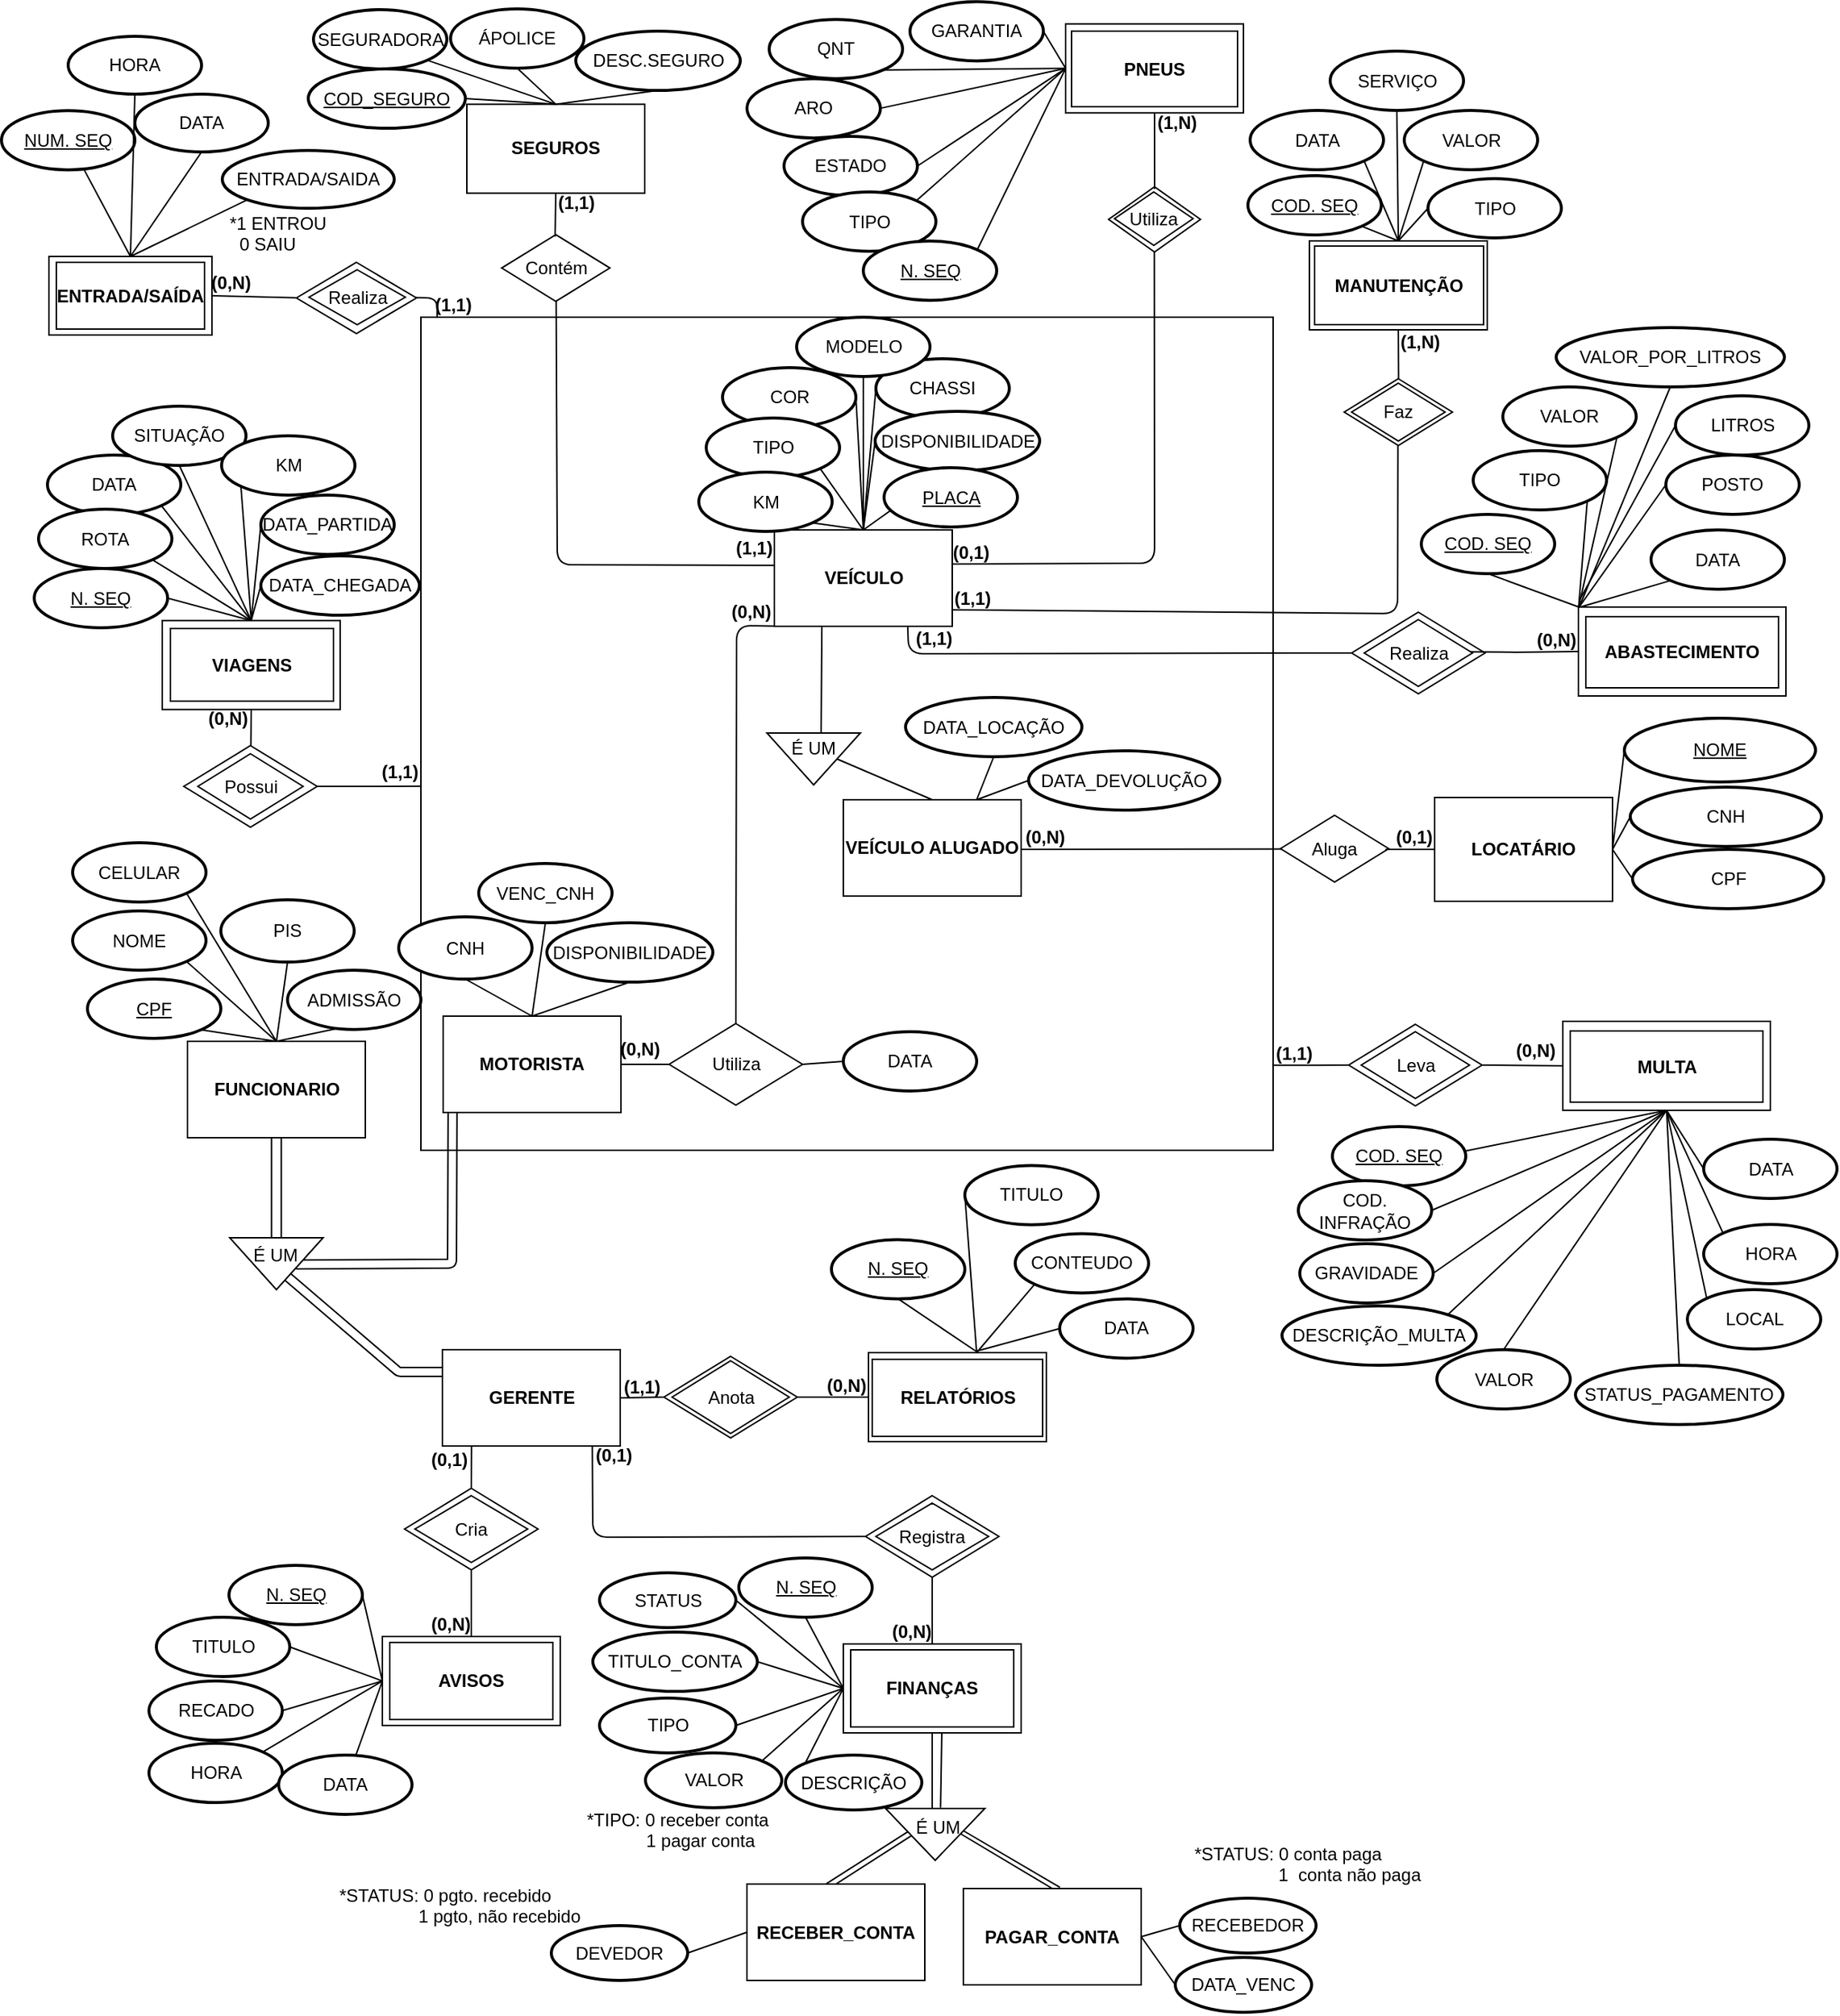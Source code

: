 <mxfile version="10.7.1" type="github"><diagram id="t4qfloRakB9NKclZlJar" name="Page-1"><mxGraphModel dx="1513" dy="1589" grid="1" gridSize="10" guides="1" tooltips="1" connect="1" arrows="1" fold="1" page="1" pageScale="1" pageWidth="827" pageHeight="1169" math="0" shadow="0"><root><mxCell id="0"/><mxCell id="1" parent="0"/><mxCell id="B0G_TxxS1gmfTZ1SVm2y-1" value="" style="rounded=0;whiteSpace=wrap;html=1;" parent="1" vertex="1"><mxGeometry x="244" y="30" width="575" height="562" as="geometry"/></mxCell><mxCell id="9N7SZ9X9yHdkgZH4mRrD-1" value="&lt;b&gt;VEÍCULO&lt;/b&gt;" style="rounded=0;whiteSpace=wrap;html=1;" parent="1" vertex="1"><mxGeometry x="482.5" y="173.5" width="120" height="65" as="geometry"/></mxCell><mxCell id="9N7SZ9X9yHdkgZH4mRrD-2" value="&lt;b&gt;SEGUROS&lt;/b&gt;" style="rounded=0;whiteSpace=wrap;html=1;" parent="1" vertex="1"><mxGeometry x="275" y="-113.69" width="120" height="60" as="geometry"/></mxCell><mxCell id="9N7SZ9X9yHdkgZH4mRrD-3" value="&lt;b&gt;MOTORISTA&lt;/b&gt;" style="rounded=0;whiteSpace=wrap;html=1;" parent="1" vertex="1"><mxGeometry x="259" y="501.5" width="120" height="65" as="geometry"/></mxCell><mxCell id="9N7SZ9X9yHdkgZH4mRrD-4" value="&lt;b&gt;PNEUS&lt;br&gt;&lt;/b&gt;" style="rounded=0;whiteSpace=wrap;html=1;" parent="1" vertex="1"><mxGeometry x="679" y="-167.833" width="120" height="60" as="geometry"/></mxCell><mxCell id="9N7SZ9X9yHdkgZH4mRrD-9" value="CHASSI" style="strokeWidth=2;html=1;shape=mxgraph.flowchart.start_1;whiteSpace=wrap;" parent="1" vertex="1"><mxGeometry x="551" y="58" width="90" height="40" as="geometry"/></mxCell><mxCell id="9N7SZ9X9yHdkgZH4mRrD-13" value="" style="endArrow=none;html=1;entryX=0;entryY=0.5;entryDx=0;entryDy=0;entryPerimeter=0;exitX=0.5;exitY=0;exitDx=0;exitDy=0;" parent="1" source="9N7SZ9X9yHdkgZH4mRrD-1" target="9N7SZ9X9yHdkgZH4mRrD-9" edge="1"><mxGeometry width="50" height="50" relative="1" as="geometry"><mxPoint x="443.5" y="183.5" as="sourcePoint"/><mxPoint x="587.833" y="131.667" as="targetPoint"/><Array as="points"/></mxGeometry></mxCell><mxCell id="9N7SZ9X9yHdkgZH4mRrD-14" value="" style="endArrow=none;html=1;entryX=0.5;entryY=0;entryDx=0;entryDy=0;entryPerimeter=0;exitX=0.5;exitY=0;exitDx=0;exitDy=0;" parent="1" source="9N7SZ9X9yHdkgZH4mRrD-1" target="9N7SZ9X9yHdkgZH4mRrD-10" edge="1"><mxGeometry width="50" height="50" relative="1" as="geometry"><mxPoint x="553.5" y="193.5" as="sourcePoint"/><mxPoint x="563.5" y="133.5" as="targetPoint"/><Array as="points"/></mxGeometry></mxCell><mxCell id="9N7SZ9X9yHdkgZH4mRrD-18" value="" style="endArrow=none;html=1;entryX=0.855;entryY=0.855;entryDx=0;entryDy=0;entryPerimeter=0;exitX=0.5;exitY=0;exitDx=0;exitDy=0;" parent="1" source="9N7SZ9X9yHdkgZH4mRrD-1" target="9N7SZ9X9yHdkgZH4mRrD-17" edge="1"><mxGeometry width="50" height="50" relative="1" as="geometry"><mxPoint x="538.5" y="173.5" as="sourcePoint"/><mxPoint x="581.5" y="158.5" as="targetPoint"/><Array as="points"/></mxGeometry></mxCell><mxCell id="9N7SZ9X9yHdkgZH4mRrD-19" value="MODELO" style="strokeWidth=2;html=1;shape=mxgraph.flowchart.start_1;whiteSpace=wrap;" parent="1" vertex="1"><mxGeometry x="497.5" y="30" width="90" height="40" as="geometry"/></mxCell><mxCell id="9N7SZ9X9yHdkgZH4mRrD-20" value="" style="endArrow=none;html=1;entryX=0.5;entryY=1;entryDx=0;entryDy=0;entryPerimeter=0;exitX=0.5;exitY=0;exitDx=0;exitDy=0;" parent="1" source="9N7SZ9X9yHdkgZH4mRrD-1" target="9N7SZ9X9yHdkgZH4mRrD-19" edge="1"><mxGeometry width="50" height="50" relative="1" as="geometry"><mxPoint x="538.5" y="133.5" as="sourcePoint"/><mxPoint x="581.5" y="156.5" as="targetPoint"/><Array as="points"/></mxGeometry></mxCell><mxCell id="9N7SZ9X9yHdkgZH4mRrD-21" value="COR" style="strokeWidth=2;html=1;shape=mxgraph.flowchart.start_1;whiteSpace=wrap;" parent="1" vertex="1"><mxGeometry x="447.5" y="64" width="90" height="40" as="geometry"/></mxCell><mxCell id="9N7SZ9X9yHdkgZH4mRrD-22" value="" style="endArrow=none;html=1;entryX=1;entryY=0.5;entryDx=0;entryDy=0;entryPerimeter=0;exitX=0.5;exitY=0;exitDx=0;exitDy=0;" parent="1" source="9N7SZ9X9yHdkgZH4mRrD-1" target="9N7SZ9X9yHdkgZH4mRrD-21" edge="1"><mxGeometry width="50" height="50" relative="1" as="geometry"><mxPoint x="543.5" y="143.5" as="sourcePoint"/><mxPoint x="591.5" y="124.5" as="targetPoint"/><Array as="points"/></mxGeometry></mxCell><mxCell id="9N7SZ9X9yHdkgZH4mRrD-23" value="TIPO" style="strokeWidth=2;html=1;shape=mxgraph.flowchart.start_1;whiteSpace=wrap;" parent="1" vertex="1"><mxGeometry x="436.5" y="98" width="90" height="40" as="geometry"/></mxCell><mxCell id="9N7SZ9X9yHdkgZH4mRrD-24" value="" style="endArrow=none;html=1;entryX=0.855;entryY=0.855;entryDx=0;entryDy=0;entryPerimeter=0;exitX=0.5;exitY=0;exitDx=0;exitDy=0;" parent="1" source="9N7SZ9X9yHdkgZH4mRrD-1" target="9N7SZ9X9yHdkgZH4mRrD-23" edge="1"><mxGeometry width="50" height="50" relative="1" as="geometry"><mxPoint x="551.5" y="163.5" as="sourcePoint"/><mxPoint x="515.5" y="35.5" as="targetPoint"/><Array as="points"/></mxGeometry></mxCell><mxCell id="9N7SZ9X9yHdkgZH4mRrD-25" value="Utiliza" style="rhombus;whiteSpace=wrap;html=1;" parent="1" vertex="1"><mxGeometry x="411.5" y="506.5" width="90" height="55" as="geometry"/></mxCell><mxCell id="9N7SZ9X9yHdkgZH4mRrD-27" value="" style="endArrow=none;html=1;entryX=0.5;entryY=0;entryDx=0;entryDy=0;exitX=0.002;exitY=0.999;exitDx=0;exitDy=0;exitPerimeter=0;" parent="1" source="9N7SZ9X9yHdkgZH4mRrD-1" target="9N7SZ9X9yHdkgZH4mRrD-25" edge="1"><mxGeometry width="50" height="50" relative="1" as="geometry"><mxPoint x="464.241" y="420.655" as="sourcePoint"/><mxPoint x="519" y="548.5" as="targetPoint"/><Array as="points"><mxPoint x="457" y="238"/></Array></mxGeometry></mxCell><mxCell id="9N7SZ9X9yHdkgZH4mRrD-28" value="" style="endArrow=none;html=1;entryX=1;entryY=0.5;entryDx=0;entryDy=0;exitX=0;exitY=0.5;exitDx=0;exitDy=0;" parent="1" source="9N7SZ9X9yHdkgZH4mRrD-25" target="9N7SZ9X9yHdkgZH4mRrD-3" edge="1"><mxGeometry width="50" height="50" relative="1" as="geometry"><mxPoint x="449" y="553" as="sourcePoint"/><mxPoint x="389" y="553" as="targetPoint"/><Array as="points"/></mxGeometry></mxCell><mxCell id="9N7SZ9X9yHdkgZH4mRrD-29" value="NOME" style="strokeWidth=2;html=1;shape=mxgraph.flowchart.start_1;whiteSpace=wrap;" parent="1" vertex="1"><mxGeometry x="9" y="430.5" width="90" height="40" as="geometry"/></mxCell><mxCell id="9N7SZ9X9yHdkgZH4mRrD-30" value="&lt;u&gt;CPF&lt;/u&gt;" style="strokeWidth=2;html=1;shape=mxgraph.flowchart.start_1;whiteSpace=wrap;" parent="1" vertex="1"><mxGeometry x="19" y="476.5" width="90" height="40" as="geometry"/></mxCell><mxCell id="9N7SZ9X9yHdkgZH4mRrD-31" value="CELULAR" style="strokeWidth=2;html=1;shape=mxgraph.flowchart.start_1;whiteSpace=wrap;" parent="1" vertex="1"><mxGeometry x="9" y="384.5" width="90" height="40" as="geometry"/></mxCell><mxCell id="9N7SZ9X9yHdkgZH4mRrD-32" value="ADMISSÃO" style="strokeWidth=2;html=1;shape=mxgraph.flowchart.start_1;whiteSpace=wrap;" parent="1" vertex="1"><mxGeometry x="154" y="470.5" width="90" height="40" as="geometry"/></mxCell><mxCell id="9N7SZ9X9yHdkgZH4mRrD-33" value="PIS" style="strokeWidth=2;html=1;shape=mxgraph.flowchart.start_1;whiteSpace=wrap;" parent="1" vertex="1"><mxGeometry x="109" y="423" width="90" height="42" as="geometry"/></mxCell><mxCell id="9N7SZ9X9yHdkgZH4mRrD-34" value="" style="endArrow=none;html=1;entryX=0.855;entryY=0.855;entryDx=0;entryDy=0;entryPerimeter=0;exitX=0.5;exitY=0;exitDx=0;exitDy=0;" parent="1" source="hRNtRsO3ycfnS-jZEF78-74" target="9N7SZ9X9yHdkgZH4mRrD-30" edge="1"><mxGeometry width="50" height="50" relative="1" as="geometry"><mxPoint x="129" y="451.5" as="sourcePoint"/><mxPoint x="299" y="368.5" as="targetPoint"/><Array as="points"/></mxGeometry></mxCell><mxCell id="9N7SZ9X9yHdkgZH4mRrD-35" value="" style="endArrow=none;html=1;entryX=0.855;entryY=0.855;entryDx=0;entryDy=0;entryPerimeter=0;exitX=0.5;exitY=0;exitDx=0;exitDy=0;" parent="1" source="hRNtRsO3ycfnS-jZEF78-74" target="9N7SZ9X9yHdkgZH4mRrD-29" edge="1"><mxGeometry width="50" height="50" relative="1" as="geometry"><mxPoint x="109" y="501.5" as="sourcePoint"/><mxPoint x="279" y="439.5" as="targetPoint"/><Array as="points"/></mxGeometry></mxCell><mxCell id="9N7SZ9X9yHdkgZH4mRrD-36" value="" style="endArrow=none;html=1;entryX=0.855;entryY=0.855;entryDx=0;entryDy=0;entryPerimeter=0;exitX=0.5;exitY=0;exitDx=0;exitDy=0;" parent="1" source="hRNtRsO3ycfnS-jZEF78-74" target="9N7SZ9X9yHdkgZH4mRrD-31" edge="1"><mxGeometry width="50" height="50" relative="1" as="geometry"><mxPoint x="109" y="441.5" as="sourcePoint"/><mxPoint x="279" y="393.5" as="targetPoint"/><Array as="points"/></mxGeometry></mxCell><mxCell id="9N7SZ9X9yHdkgZH4mRrD-37" value="" style="endArrow=none;html=1;entryX=0.389;entryY=0.975;entryDx=0;entryDy=0;entryPerimeter=0;exitX=0.5;exitY=0;exitDx=0;exitDy=0;" parent="1" source="hRNtRsO3ycfnS-jZEF78-74" target="9N7SZ9X9yHdkgZH4mRrD-32" edge="1"><mxGeometry width="50" height="50" relative="1" as="geometry"><mxPoint x="159" y="461.5" as="sourcePoint"/><mxPoint x="297" y="431.5" as="targetPoint"/><Array as="points"/></mxGeometry></mxCell><mxCell id="9N7SZ9X9yHdkgZH4mRrD-38" value="" style="endArrow=none;html=1;entryX=0.5;entryY=1;entryDx=0;entryDy=0;entryPerimeter=0;exitX=0.5;exitY=0;exitDx=0;exitDy=0;" parent="1" source="hRNtRsO3ycfnS-jZEF78-74" target="9N7SZ9X9yHdkgZH4mRrD-33" edge="1"><mxGeometry width="50" height="50" relative="1" as="geometry"><mxPoint x="149" y="451.5" as="sourcePoint"/><mxPoint x="347" y="463.5" as="targetPoint"/><Array as="points"/></mxGeometry></mxCell><mxCell id="9N7SZ9X9yHdkgZH4mRrD-39" value="&lt;b&gt;MANUTENÇÃO&lt;/b&gt;" style="rounded=0;whiteSpace=wrap;html=1;" parent="1" vertex="1"><mxGeometry x="843.5" y="-21.5" width="120" height="60" as="geometry"/></mxCell><mxCell id="9N7SZ9X9yHdkgZH4mRrD-40" value="DATA" style="strokeWidth=2;html=1;shape=mxgraph.flowchart.start_1;whiteSpace=wrap;" parent="1" vertex="1"><mxGeometry x="803.5" y="-109.5" width="90" height="40" as="geometry"/></mxCell><mxCell id="9N7SZ9X9yHdkgZH4mRrD-42" value="TIPO" style="strokeWidth=2;html=1;shape=mxgraph.flowchart.start_1;whiteSpace=wrap;" parent="1" vertex="1"><mxGeometry x="923.5" y="-63.5" width="90" height="40" as="geometry"/></mxCell><mxCell id="9N7SZ9X9yHdkgZH4mRrD-43" value="SERVIÇO" style="strokeWidth=2;html=1;shape=mxgraph.flowchart.start_1;whiteSpace=wrap;" parent="1" vertex="1"><mxGeometry x="857.5" y="-149.5" width="90" height="40" as="geometry"/></mxCell><mxCell id="9N7SZ9X9yHdkgZH4mRrD-44" value="VALOR" style="strokeWidth=2;html=1;shape=mxgraph.flowchart.start_1;whiteSpace=wrap;" parent="1" vertex="1"><mxGeometry x="907.5" y="-109.5" width="90" height="40" as="geometry"/></mxCell><mxCell id="9N7SZ9X9yHdkgZH4mRrD-45" value="" style="endArrow=none;html=1;entryX=0.5;entryY=0;entryDx=0;entryDy=0;exitX=0.5;exitY=1;exitDx=0;exitDy=0;exitPerimeter=0;" parent="1" source="9N7SZ9X9yHdkgZH4mRrD-43" target="9N7SZ9X9yHdkgZH4mRrD-39" edge="1"><mxGeometry width="50" height="50" relative="1" as="geometry"><mxPoint x="917.5" y="-111.5" as="sourcePoint"/><mxPoint x="1035.5" y="-85.5" as="targetPoint"/><Array as="points"/></mxGeometry></mxCell><mxCell id="9N7SZ9X9yHdkgZH4mRrD-46" value="" style="endArrow=none;html=1;entryX=0.5;entryY=0;entryDx=0;entryDy=0;exitX=0.855;exitY=0.855;exitDx=0;exitDy=0;exitPerimeter=0;" parent="1" source="9N7SZ9X9yHdkgZH4mRrD-40" target="9N7SZ9X9yHdkgZH4mRrD-39" edge="1"><mxGeometry width="50" height="50" relative="1" as="geometry"><mxPoint x="752.5" y="408.5" as="sourcePoint"/><mxPoint x="737.5" y="378.5" as="targetPoint"/><Array as="points"/></mxGeometry></mxCell><mxCell id="9N7SZ9X9yHdkgZH4mRrD-48" value="" style="endArrow=none;html=1;entryX=0.5;entryY=0;entryDx=0;entryDy=0;exitX=0;exitY=0.5;exitDx=0;exitDy=0;exitPerimeter=0;" parent="1" source="9N7SZ9X9yHdkgZH4mRrD-42" target="9N7SZ9X9yHdkgZH4mRrD-39" edge="1"><mxGeometry width="50" height="50" relative="1" as="geometry"><mxPoint x="932.5" y="-45.5" as="sourcePoint"/><mxPoint x="741.5" y="460.5" as="targetPoint"/><Array as="points"/></mxGeometry></mxCell><mxCell id="9N7SZ9X9yHdkgZH4mRrD-49" value="" style="endArrow=none;html=1;entryX=0.5;entryY=0;entryDx=0;entryDy=0;exitX=0.145;exitY=0.855;exitDx=0;exitDy=0;exitPerimeter=0;" parent="1" source="9N7SZ9X9yHdkgZH4mRrD-44" target="9N7SZ9X9yHdkgZH4mRrD-39" edge="1"><mxGeometry width="50" height="50" relative="1" as="geometry"><mxPoint x="740.5" y="464.5" as="sourcePoint"/><mxPoint x="737.5" y="378.5" as="targetPoint"/><Array as="points"/></mxGeometry></mxCell><mxCell id="V9KDtcPmeRMQg-3hCmHL-2" value="" style="endArrow=none;html=1;exitX=0.5;exitY=0;exitDx=0;exitDy=0;entryX=0.5;entryY=1;entryDx=0;entryDy=0;entryPerimeter=0;" parent="1" source="9N7SZ9X9yHdkgZH4mRrD-3" target="9N7SZ9X9yHdkgZH4mRrD-50" edge="1"><mxGeometry width="50" height="50" relative="1" as="geometry"><mxPoint x="319" y="461" as="sourcePoint"/><mxPoint x="349" y="441.5" as="targetPoint"/><Array as="points"/></mxGeometry></mxCell><mxCell id="hRNtRsO3ycfnS-jZEF78-1" value="&lt;b&gt;ABASTECIMENTOS&lt;br&gt;&lt;/b&gt;" style="rounded=0;whiteSpace=wrap;html=1;" parent="1" vertex="1"><mxGeometry x="1025" y="225.5" width="140" height="60" as="geometry"/></mxCell><mxCell id="hRNtRsO3ycfnS-jZEF78-2" value="&lt;b&gt;(0,N)&lt;/b&gt;" style="text;html=1;strokeColor=none;fillColor=none;align=center;verticalAlign=middle;whiteSpace=wrap;rounded=0;" parent="1" vertex="1"><mxGeometry x="447" y="219.121" width="40" height="20" as="geometry"/></mxCell><mxCell id="hRNtRsO3ycfnS-jZEF78-3" value="&lt;b&gt;(0,N)&lt;/b&gt;" style="text;html=1;strokeColor=none;fillColor=none;align=center;verticalAlign=middle;whiteSpace=wrap;rounded=0;" parent="1" vertex="1"><mxGeometry x="372" y="514" width="40" height="20" as="geometry"/></mxCell><mxCell id="hRNtRsO3ycfnS-jZEF78-8" value="Realiza" style="rhombus;whiteSpace=wrap;html=1;" parent="1" vertex="1"><mxGeometry x="872" y="229" width="90" height="55" as="geometry"/></mxCell><mxCell id="hRNtRsO3ycfnS-jZEF78-12" value="" style="endArrow=none;html=1;entryX=0;entryY=0.5;entryDx=0;entryDy=0;exitX=0.75;exitY=1;exitDx=0;exitDy=0;" parent="1" source="9N7SZ9X9yHdkgZH4mRrD-1" target="hRNtRsO3ycfnS-jZEF78-8" edge="1"><mxGeometry width="50" height="50" relative="1" as="geometry"><mxPoint x="840" y="290" as="sourcePoint"/><mxPoint x="866.667" y="536.778" as="targetPoint"/><Array as="points"><mxPoint x="573" y="257"/></Array></mxGeometry></mxCell><mxCell id="hRNtRsO3ycfnS-jZEF78-13" value="" style="endArrow=none;html=1;exitX=1;exitY=0.5;exitDx=0;exitDy=0;entryX=0;entryY=0.5;entryDx=0;entryDy=0;" parent="1" target="hRNtRsO3ycfnS-jZEF78-1" edge="1"><mxGeometry width="50" height="50" relative="1" as="geometry"><mxPoint x="921.172" y="255.517" as="sourcePoint"/><mxPoint x="995" y="283" as="targetPoint"/><Array as="points"><mxPoint x="985" y="256"/></Array></mxGeometry></mxCell><mxCell id="hRNtRsO3ycfnS-jZEF78-18" value="&lt;b&gt;GERENTE&lt;/b&gt;" style="rounded=0;whiteSpace=wrap;html=1;" parent="1" vertex="1"><mxGeometry x="258.5" y="726.5" width="120" height="65" as="geometry"/></mxCell><mxCell id="hRNtRsO3ycfnS-jZEF78-48" value="&lt;b&gt;(1,1)&lt;/b&gt;" style="text;html=1;resizable=0;points=[];autosize=1;align=left;verticalAlign=top;spacingTop=-4;" parent="1" vertex="1"><mxGeometry x="576" y="237" width="40" height="20" as="geometry"/></mxCell><mxCell id="hRNtRsO3ycfnS-jZEF78-49" value="&lt;b&gt;(0,N)&lt;/b&gt;" style="text;html=1;resizable=0;points=[];autosize=1;align=left;verticalAlign=top;spacingTop=-4;" parent="1" vertex="1"><mxGeometry x="995" y="238" width="40" height="20" as="geometry"/></mxCell><mxCell id="hRNtRsO3ycfnS-jZEF78-53" value="" style="endArrow=none;html=1;entryX=0.497;entryY=0.873;entryDx=0;entryDy=0;exitX=1.002;exitY=0.828;exitDx=0;exitDy=0;entryPerimeter=0;exitPerimeter=0;" parent="1" source="9N7SZ9X9yHdkgZH4mRrD-1" target="hRNtRsO3ycfnS-jZEF78-64" edge="1"><mxGeometry width="50" height="50" relative="1" as="geometry"><mxPoint x="875.333" y="360.833" as="sourcePoint"/><mxPoint x="928" y="384.5" as="targetPoint"/><Array as="points"><mxPoint x="903" y="230"/></Array></mxGeometry></mxCell><mxCell id="hRNtRsO3ycfnS-jZEF78-54" value="&lt;b&gt;ABASTECIMENTO&lt;br&gt;&lt;/b&gt;" style="rounded=0;whiteSpace=wrap;html=1;" parent="1" vertex="1"><mxGeometry x="1030" y="232" width="130" height="48" as="geometry"/></mxCell><mxCell id="hRNtRsO3ycfnS-jZEF78-55" value="Realiza" style="rhombus;whiteSpace=wrap;html=1;strokeColor=#000000;rounded=0;comic=0;shadow=0;perimeterSpacing=7;fillColor=#ffffff;" parent="1" vertex="1"><mxGeometry x="880.5" y="234" width="73" height="45" as="geometry"/></mxCell><mxCell id="hRNtRsO3ycfnS-jZEF78-57" value="&lt;u&gt;COD. SEQ&lt;/u&gt;" style="strokeWidth=2;html=1;shape=mxgraph.flowchart.start_1;whiteSpace=wrap;" parent="1" vertex="1"><mxGeometry x="919" y="163" width="90" height="40" as="geometry"/></mxCell><mxCell id="hRNtRsO3ycfnS-jZEF78-59" value="DATA" style="strokeWidth=2;html=1;shape=mxgraph.flowchart.start_1;whiteSpace=wrap;" parent="1" vertex="1"><mxGeometry x="1074" y="173.5" width="90" height="40" as="geometry"/></mxCell><mxCell id="hRNtRsO3ycfnS-jZEF78-62" value="" style="endArrow=none;html=1;entryX=0.5;entryY=1;entryDx=0;entryDy=0;entryPerimeter=0;exitX=0.002;exitY=0;exitDx=0;exitDy=0;exitPerimeter=0;" parent="1" source="hRNtRsO3ycfnS-jZEF78-1" target="hRNtRsO3ycfnS-jZEF78-57" edge="1"><mxGeometry width="50" height="50" relative="1" as="geometry"><mxPoint x="1021.5" y="218.5" as="sourcePoint"/><mxPoint x="1019.286" y="115.143" as="targetPoint"/><Array as="points"/></mxGeometry></mxCell><mxCell id="hRNtRsO3ycfnS-jZEF78-63" value="" style="endArrow=none;html=1;entryX=0.145;entryY=0.855;entryDx=0;entryDy=0;entryPerimeter=0;exitX=0.003;exitY=0.004;exitDx=0;exitDy=0;exitPerimeter=0;" parent="1" source="hRNtRsO3ycfnS-jZEF78-1" target="hRNtRsO3ycfnS-jZEF78-59" edge="1"><mxGeometry width="50" height="50" relative="1" as="geometry"><mxPoint x="1034.5" y="222.5" as="sourcePoint"/><mxPoint x="1000.143" y="213.857" as="targetPoint"/><Array as="points"/></mxGeometry></mxCell><mxCell id="hRNtRsO3ycfnS-jZEF78-64" value="Faz" style="rhombus;whiteSpace=wrap;html=1;strokeColor=#000000;rounded=0;comic=0;shadow=0;perimeterSpacing=7;fillColor=#ffffff;" parent="1" vertex="1"><mxGeometry x="867" y="71.5" width="73" height="45" as="geometry"/></mxCell><mxCell id="hRNtRsO3ycfnS-jZEF78-66" value="" style="endArrow=none;html=1;entryX=0.5;entryY=1;entryDx=0;entryDy=0;exitX=0.502;exitY=0.125;exitDx=0;exitDy=0;exitPerimeter=0;" parent="1" source="hRNtRsO3ycfnS-jZEF78-64" target="9N7SZ9X9yHdkgZH4mRrD-39" edge="1"><mxGeometry width="50" height="50" relative="1" as="geometry"><mxPoint x="891.5" y="181.5" as="sourcePoint"/><mxPoint x="897.786" y="152.643" as="targetPoint"/><Array as="points"/></mxGeometry></mxCell><mxCell id="hRNtRsO3ycfnS-jZEF78-71" value="&lt;u&gt;COD. SEQ&lt;/u&gt;" style="strokeWidth=2;html=1;shape=mxgraph.flowchart.start_1;whiteSpace=wrap;" parent="1" vertex="1"><mxGeometry x="802" y="-65.5" width="90" height="40" as="geometry"/></mxCell><mxCell id="hRNtRsO3ycfnS-jZEF78-72" value="" style="endArrow=none;html=1;entryX=0.855;entryY=0.855;entryDx=0;entryDy=0;entryPerimeter=0;exitX=0.5;exitY=0;exitDx=0;exitDy=0;" parent="1" source="9N7SZ9X9yHdkgZH4mRrD-39" target="hRNtRsO3ycfnS-jZEF78-71" edge="1"><mxGeometry width="50" height="50" relative="1" as="geometry"><mxPoint x="902.5" y="-23.5" as="sourcePoint"/><mxPoint x="858.224" y="-41.672" as="targetPoint"/><Array as="points"/></mxGeometry></mxCell><mxCell id="hRNtRsO3ycfnS-jZEF78-73" value="" style="endArrow=none;html=1;entryX=0.503;entryY=0.87;entryDx=0;entryDy=0;entryPerimeter=0;exitX=0.004;exitY=0.367;exitDx=0;exitDy=0;exitPerimeter=0;" parent="1" source="9N7SZ9X9yHdkgZH4mRrD-1" target="hRNtRsO3ycfnS-jZEF78-91" edge="1"><mxGeometry width="50" height="50" relative="1" as="geometry"><mxPoint x="336" y="260" as="sourcePoint"/><mxPoint x="380" y="90" as="targetPoint"/><Array as="points"><mxPoint x="336" y="197"/></Array></mxGeometry></mxCell><mxCell id="hRNtRsO3ycfnS-jZEF78-74" value="&lt;b&gt;FUNCIONARIO&lt;/b&gt;" style="rounded=0;whiteSpace=wrap;html=1;" parent="1" vertex="1"><mxGeometry x="86.5" y="518.5" width="120" height="65" as="geometry"/></mxCell><mxCell id="hRNtRsO3ycfnS-jZEF78-83" value="" style="shape=link;html=1;width=-6.571;exitX=0.5;exitY=1;exitDx=0;exitDy=0;entryX=0;entryY=0.5;entryDx=0;entryDy=0;" parent="1" source="hRNtRsO3ycfnS-jZEF78-74" target="hRNtRsO3ycfnS-jZEF78-80" edge="1"><mxGeometry width="50" height="50" relative="1" as="geometry"><mxPoint x="206" y="611.5" as="sourcePoint"/><mxPoint x="146" y="651.5" as="targetPoint"/><Array as="points"/></mxGeometry></mxCell><mxCell id="hRNtRsO3ycfnS-jZEF78-84" value="VENC_CNH" style="strokeWidth=2;html=1;shape=mxgraph.flowchart.start_1;whiteSpace=wrap;" parent="1" vertex="1"><mxGeometry x="283" y="398.5" width="90" height="40" as="geometry"/></mxCell><mxCell id="hRNtRsO3ycfnS-jZEF78-85" value="" style="endArrow=none;html=1;exitX=0.5;exitY=0;exitDx=0;exitDy=0;entryX=0.5;entryY=1;entryDx=0;entryDy=0;entryPerimeter=0;" parent="1" source="9N7SZ9X9yHdkgZH4mRrD-3" target="hRNtRsO3ycfnS-jZEF78-84" edge="1"><mxGeometry width="50" height="50" relative="1" as="geometry"><mxPoint x="328.667" y="511.333" as="sourcePoint"/><mxPoint x="323.667" y="478.833" as="targetPoint"/><Array as="points"/></mxGeometry></mxCell><mxCell id="hRNtRsO3ycfnS-jZEF78-86" value="" style="shape=link;html=1;width=6;entryX=0.053;entryY=1;entryDx=0;entryDy=0;entryPerimeter=0;exitX=0.515;exitY=0.289;exitDx=0;exitDy=0;exitPerimeter=0;" parent="1" source="hRNtRsO3ycfnS-jZEF78-80" target="9N7SZ9X9yHdkgZH4mRrD-3" edge="1"><mxGeometry width="50" height="50" relative="1" as="geometry"><mxPoint x="159" y="681.5" as="sourcePoint"/><mxPoint x="209" y="741.5" as="targetPoint"/><Array as="points"><mxPoint x="265" y="668.5"/></Array></mxGeometry></mxCell><mxCell id="hRNtRsO3ycfnS-jZEF78-80" value="" style="triangle;whiteSpace=wrap;html=1;rounded=0;shadow=0;comic=0;strokeColor=#000000;fillColor=#ffffff;rotation=90;" parent="1" vertex="1"><mxGeometry x="129" y="637" width="35" height="63" as="geometry"/></mxCell><mxCell id="hRNtRsO3ycfnS-jZEF78-90" value="" style="shape=link;html=1;width=6;exitX=0.754;exitY=0.379;exitDx=0;exitDy=0;exitPerimeter=0;" parent="1" source="hRNtRsO3ycfnS-jZEF78-80" edge="1"><mxGeometry width="50" height="50" relative="1" as="geometry"><mxPoint x="146.214" y="683.19" as="sourcePoint"/><mxPoint x="258" y="741.5" as="targetPoint"/><Array as="points"><mxPoint x="229" y="741.5"/></Array></mxGeometry></mxCell><mxCell id="hRNtRsO3ycfnS-jZEF78-82" value="&lt;span&gt;É UM&lt;/span&gt;" style="text;html=1;resizable=0;points=[];autosize=1;align=left;verticalAlign=top;spacingTop=-4;" parent="1" vertex="1"><mxGeometry x="129" y="652.5" width="50" height="20" as="geometry"/></mxCell><mxCell id="hRNtRsO3ycfnS-jZEF78-91" value="Contém" style="rhombus;whiteSpace=wrap;html=1;strokeColor=#000000;rounded=0;comic=0;shadow=0;perimeterSpacing=7;fillColor=#ffffff;" parent="1" vertex="1"><mxGeometry x="298.5" y="-25.69" width="73" height="45" as="geometry"/></mxCell><mxCell id="hRNtRsO3ycfnS-jZEF78-92" value="" style="endArrow=none;html=1;entryX=0.5;entryY=1;entryDx=0;entryDy=0;exitX=0.495;exitY=0.141;exitDx=0;exitDy=0;exitPerimeter=0;" parent="1" source="hRNtRsO3ycfnS-jZEF78-91" target="9N7SZ9X9yHdkgZH4mRrD-2" edge="1"><mxGeometry width="50" height="50" relative="1" as="geometry"><mxPoint x="429.5" y="-53" as="sourcePoint"/><mxPoint x="473.786" y="-91.857" as="targetPoint"/><Array as="points"/></mxGeometry></mxCell><mxCell id="hRNtRsO3ycfnS-jZEF78-95" value="TIPO" style="strokeWidth=2;html=1;shape=mxgraph.flowchart.start_1;whiteSpace=wrap;" parent="1" vertex="1"><mxGeometry x="954" y="120" width="90" height="40" as="geometry"/></mxCell><mxCell id="hRNtRsO3ycfnS-jZEF78-96" value="VALOR" style="strokeWidth=2;html=1;shape=mxgraph.flowchart.start_1;whiteSpace=wrap;" parent="1" vertex="1"><mxGeometry x="974" y="77" width="90" height="40" as="geometry"/></mxCell><mxCell id="hRNtRsO3ycfnS-jZEF78-97" value="LITROS" style="strokeWidth=2;html=1;shape=mxgraph.flowchart.start_1;whiteSpace=wrap;" parent="1" vertex="1"><mxGeometry x="1090.5" y="83" width="90" height="40" as="geometry"/></mxCell><mxCell id="hRNtRsO3ycfnS-jZEF78-98" value="VALOR_POR_LITROS" style="strokeWidth=2;html=1;shape=mxgraph.flowchart.start_1;whiteSpace=wrap;" parent="1" vertex="1"><mxGeometry x="1010" y="37" width="154" height="40" as="geometry"/></mxCell><mxCell id="hRNtRsO3ycfnS-jZEF78-99" value="POSTO" style="strokeWidth=2;html=1;shape=mxgraph.flowchart.start_1;whiteSpace=wrap;" parent="1" vertex="1"><mxGeometry x="1084" y="123" width="90" height="40" as="geometry"/></mxCell><mxCell id="hRNtRsO3ycfnS-jZEF78-100" value="" style="endArrow=none;html=1;entryX=0.001;entryY=0.001;entryDx=0;entryDy=0;exitX=0.855;exitY=0.855;exitDx=0;exitDy=0;exitPerimeter=0;entryPerimeter=0;" parent="1" source="hRNtRsO3ycfnS-jZEF78-96" target="hRNtRsO3ycfnS-jZEF78-1" edge="1"><mxGeometry width="50" height="50" relative="1" as="geometry"><mxPoint x="1031.357" y="243.643" as="sourcePoint"/><mxPoint x="1034.5" y="222.5" as="targetPoint"/><Array as="points"/></mxGeometry></mxCell><mxCell id="hRNtRsO3ycfnS-jZEF78-101" value="" style="endArrow=none;html=1;exitX=0.855;exitY=0.855;exitDx=0;exitDy=0;exitPerimeter=0;entryX=0.001;entryY=0.004;entryDx=0;entryDy=0;entryPerimeter=0;" parent="1" source="hRNtRsO3ycfnS-jZEF78-95" target="hRNtRsO3ycfnS-jZEF78-1" edge="1"><mxGeometry width="50" height="50" relative="1" as="geometry"><mxPoint x="1032.857" y="166.143" as="sourcePoint"/><mxPoint x="1025.5" y="220.5" as="targetPoint"/><Array as="points"/></mxGeometry></mxCell><mxCell id="hRNtRsO3ycfnS-jZEF78-104" value="" style="endArrow=none;html=1;exitX=0.5;exitY=1;exitDx=0;exitDy=0;exitPerimeter=0;entryX=0.004;entryY=0;entryDx=0;entryDy=0;entryPerimeter=0;" parent="1" source="hRNtRsO3ycfnS-jZEF78-98" target="hRNtRsO3ycfnS-jZEF78-1" edge="1"><mxGeometry width="50" height="50" relative="1" as="geometry"><mxPoint x="1107.857" y="86.143" as="sourcePoint"/><mxPoint x="1028.5" y="221.5" as="targetPoint"/><Array as="points"/></mxGeometry></mxCell><mxCell id="hRNtRsO3ycfnS-jZEF78-105" value="" style="endArrow=none;html=1;exitX=0;exitY=0.5;exitDx=0;exitDy=0;exitPerimeter=0;" parent="1" source="hRNtRsO3ycfnS-jZEF78-97" edge="1"><mxGeometry width="50" height="50" relative="1" as="geometry"><mxPoint x="1042.357" y="217.643" as="sourcePoint"/><mxPoint x="1026.5" y="219.5" as="targetPoint"/><Array as="points"/></mxGeometry></mxCell><mxCell id="hRNtRsO3ycfnS-jZEF78-106" value="" style="endArrow=none;html=1;exitX=0;exitY=0.5;exitDx=0;exitDy=0;exitPerimeter=0;" parent="1" source="hRNtRsO3ycfnS-jZEF78-99" edge="1"><mxGeometry width="50" height="50" relative="1" as="geometry"><mxPoint x="1127.857" y="106.143" as="sourcePoint"/><mxPoint x="1025.5" y="225.5" as="targetPoint"/><Array as="points"/></mxGeometry></mxCell><mxCell id="hRNtRsO3ycfnS-jZEF78-108" value="&lt;b&gt;RELATÓRIOS&lt;/b&gt;&lt;br&gt;" style="rounded=0;whiteSpace=wrap;html=1;" parent="1" vertex="1"><mxGeometry x="546" y="728.5" width="120" height="60" as="geometry"/></mxCell><mxCell id="hRNtRsO3ycfnS-jZEF78-109" value="&lt;b&gt;AVISOS&lt;/b&gt;" style="rounded=0;whiteSpace=wrap;html=1;" parent="1" vertex="1"><mxGeometry x="218" y="920" width="120" height="60" as="geometry"/></mxCell><mxCell id="hRNtRsO3ycfnS-jZEF78-110" value="&lt;b&gt;VIAGENS&lt;/b&gt;" style="rounded=0;whiteSpace=wrap;html=1;" parent="1" vertex="1"><mxGeometry x="69.5" y="234.667" width="120" height="60" as="geometry"/></mxCell><mxCell id="VpJtLXdRMT0pxHTWC3Cy-3" value="Faz" style="rhombus;whiteSpace=wrap;html=1;strokeColor=#000000;rounded=0;comic=0;shadow=0;perimeterSpacing=7;fillColor=#ffffff;" parent="1" vertex="1"><mxGeometry x="872" y="74.5" width="63" height="39" as="geometry"/></mxCell><mxCell id="VpJtLXdRMT0pxHTWC3Cy-4" value="&lt;b&gt;MANUTENÇÃO&lt;/b&gt;" style="rounded=0;whiteSpace=wrap;html=1;" parent="1" vertex="1"><mxGeometry x="847" y="-18" width="114" height="53" as="geometry"/></mxCell><mxCell id="VpJtLXdRMT0pxHTWC3Cy-5" value="Cria" style="rhombus;whiteSpace=wrap;html=1;" parent="1" vertex="1"><mxGeometry x="233" y="820" width="90" height="55" as="geometry"/></mxCell><mxCell id="VpJtLXdRMT0pxHTWC3Cy-6" value="" style="endArrow=none;html=1;exitX=0.5;exitY=0;exitDx=0;exitDy=0;entryX=0.164;entryY=0.994;entryDx=0;entryDy=0;entryPerimeter=0;" parent="1" source="VpJtLXdRMT0pxHTWC3Cy-5" target="hRNtRsO3ycfnS-jZEF78-18" edge="1"><mxGeometry width="50" height="50" relative="1" as="geometry"><mxPoint x="269" y="836.5" as="sourcePoint"/><mxPoint x="319" y="841.5" as="targetPoint"/><Array as="points"/></mxGeometry></mxCell><mxCell id="VpJtLXdRMT0pxHTWC3Cy-7" value="" style="endArrow=none;html=1;exitX=0.5;exitY=0;exitDx=0;exitDy=0;entryX=0.5;entryY=1;entryDx=0;entryDy=0;" parent="1" source="hRNtRsO3ycfnS-jZEF78-109" target="VpJtLXdRMT0pxHTWC3Cy-5" edge="1"><mxGeometry width="50" height="50" relative="1" as="geometry"><mxPoint x="319.667" y="909.833" as="sourcePoint"/><mxPoint x="319.667" y="869.833" as="targetPoint"/><Array as="points"/></mxGeometry></mxCell><mxCell id="VpJtLXdRMT0pxHTWC3Cy-8" value="&lt;b&gt;(0,N)&lt;/b&gt;" style="text;html=1;resizable=0;points=[];autosize=1;align=left;verticalAlign=top;spacingTop=-4;" parent="1" vertex="1"><mxGeometry x="249" y="902" width="40" height="20" as="geometry"/></mxCell><mxCell id="VpJtLXdRMT0pxHTWC3Cy-9" value="&lt;b&gt;(0,1)&lt;/b&gt;" style="text;html=1;" parent="1" vertex="1"><mxGeometry x="249" y="786.5" width="25" height="20" as="geometry"/></mxCell><mxCell id="VpJtLXdRMT0pxHTWC3Cy-10" value="&lt;u&gt;N. SEQ&lt;/u&gt;" style="strokeWidth=2;html=1;shape=mxgraph.flowchart.start_1;whiteSpace=wrap;" parent="1" vertex="1"><mxGeometry x="114.5" y="872" width="90" height="40" as="geometry"/></mxCell><mxCell id="VpJtLXdRMT0pxHTWC3Cy-11" value="" style="endArrow=none;html=1;exitX=0;exitY=0.5;exitDx=0;exitDy=0;entryX=1;entryY=0.5;entryDx=0;entryDy=0;entryPerimeter=0;" parent="1" source="hRNtRsO3ycfnS-jZEF78-109" target="VpJtLXdRMT0pxHTWC3Cy-10" edge="1"><mxGeometry width="50" height="50" relative="1" as="geometry"><mxPoint x="138.667" y="869.833" as="sourcePoint"/><mxPoint x="351.5" y="1186" as="targetPoint"/><Array as="points"/></mxGeometry></mxCell><mxCell id="VpJtLXdRMT0pxHTWC3Cy-12" value="TITULO" style="strokeWidth=2;html=1;shape=mxgraph.flowchart.start_1;whiteSpace=wrap;" parent="1" vertex="1"><mxGeometry x="65.5" y="907" width="90" height="40" as="geometry"/></mxCell><mxCell id="VpJtLXdRMT0pxHTWC3Cy-13" value="" style="endArrow=none;html=1;exitX=0;exitY=0.5;exitDx=0;exitDy=0;entryX=1;entryY=0.5;entryDx=0;entryDy=0;entryPerimeter=0;" parent="1" source="hRNtRsO3ycfnS-jZEF78-109" target="VpJtLXdRMT0pxHTWC3Cy-12" edge="1"><mxGeometry width="50" height="50" relative="1" as="geometry"><mxPoint x="229.167" y="959.833" as="sourcePoint"/><mxPoint x="214.167" y="924" as="targetPoint"/><Array as="points"/></mxGeometry></mxCell><mxCell id="VpJtLXdRMT0pxHTWC3Cy-14" value="RECADO" style="strokeWidth=2;html=1;shape=mxgraph.flowchart.start_1;whiteSpace=wrap;" parent="1" vertex="1"><mxGeometry x="60.5" y="950" width="90" height="40" as="geometry"/></mxCell><mxCell id="VpJtLXdRMT0pxHTWC3Cy-15" value="" style="endArrow=none;html=1;exitX=0;exitY=0.5;exitDx=0;exitDy=0;entryX=1;entryY=0.5;entryDx=0;entryDy=0;entryPerimeter=0;" parent="1" source="hRNtRsO3ycfnS-jZEF78-109" target="VpJtLXdRMT0pxHTWC3Cy-14" edge="1"><mxGeometry width="50" height="50" relative="1" as="geometry"><mxPoint x="229.167" y="959.833" as="sourcePoint"/><mxPoint x="189.167" y="969.833" as="targetPoint"/><Array as="points"/></mxGeometry></mxCell><mxCell id="VpJtLXdRMT0pxHTWC3Cy-16" value="" style="endArrow=none;html=1;exitX=0;exitY=0.5;exitDx=0;exitDy=0;entryX=0.855;entryY=0.145;entryDx=0;entryDy=0;entryPerimeter=0;" parent="1" source="hRNtRsO3ycfnS-jZEF78-109" target="VpJtLXdRMT0pxHTWC3Cy-17" edge="1"><mxGeometry width="50" height="50" relative="1" as="geometry"><mxPoint x="229.167" y="959.833" as="sourcePoint"/><mxPoint x="199.167" y="1019.833" as="targetPoint"/><Array as="points"/></mxGeometry></mxCell><mxCell id="VpJtLXdRMT0pxHTWC3Cy-17" value="HORA" style="strokeWidth=2;html=1;shape=mxgraph.flowchart.start_1;whiteSpace=wrap;" parent="1" vertex="1"><mxGeometry x="60.5" y="992" width="90" height="40" as="geometry"/></mxCell><mxCell id="VpJtLXdRMT0pxHTWC3Cy-18" value="DATA" style="strokeWidth=2;html=1;shape=mxgraph.flowchart.start_1;whiteSpace=wrap;" parent="1" vertex="1"><mxGeometry x="148" y="1000" width="90" height="40" as="geometry"/></mxCell><mxCell id="VpJtLXdRMT0pxHTWC3Cy-19" value="" style="endArrow=none;html=1;exitX=0;exitY=0.5;exitDx=0;exitDy=0;" parent="1" source="hRNtRsO3ycfnS-jZEF78-109" target="VpJtLXdRMT0pxHTWC3Cy-18" edge="1"><mxGeometry width="50" height="50" relative="1" as="geometry"><mxPoint x="219.5" y="990" as="sourcePoint"/><mxPoint x="156.667" y="1024" as="targetPoint"/><Array as="points"/></mxGeometry></mxCell><mxCell id="VpJtLXdRMT0pxHTWC3Cy-21" value="ANOTA" style="rhombus;whiteSpace=wrap;html=1;" parent="1" vertex="1"><mxGeometry x="408" y="731" width="90" height="55" as="geometry"/></mxCell><mxCell id="VpJtLXdRMT0pxHTWC3Cy-22" value="" style="endArrow=none;html=1;exitX=0;exitY=0.5;exitDx=0;exitDy=0;entryX=1;entryY=0.5;entryDx=0;entryDy=0;" parent="1" source="hRNtRsO3ycfnS-jZEF78-108" target="VpJtLXdRMT0pxHTWC3Cy-21" edge="1"><mxGeometry width="50" height="50" relative="1" as="geometry"><mxPoint x="359.667" y="927.333" as="sourcePoint"/><mxPoint x="359.667" y="882.333" as="targetPoint"/><Array as="points"/></mxGeometry></mxCell><mxCell id="VpJtLXdRMT0pxHTWC3Cy-23" value="" style="endArrow=none;html=1;exitX=0;exitY=0.5;exitDx=0;exitDy=0;entryX=1;entryY=0.5;entryDx=0;entryDy=0;" parent="1" source="VpJtLXdRMT0pxHTWC3Cy-21" target="hRNtRsO3ycfnS-jZEF78-18" edge="1"><mxGeometry width="50" height="50" relative="1" as="geometry"><mxPoint x="387" y="846.833" as="sourcePoint"/><mxPoint x="378.667" y="804.333" as="targetPoint"/><Array as="points"/></mxGeometry></mxCell><mxCell id="VpJtLXdRMT0pxHTWC3Cy-26" value="&lt;b&gt;VEÍCULO ALUGADO&lt;/b&gt;" style="rounded=0;whiteSpace=wrap;html=1;" parent="1" vertex="1"><mxGeometry x="529" y="355.5" width="120" height="65" as="geometry"/></mxCell><mxCell id="VpJtLXdRMT0pxHTWC3Cy-29" value="" style="triangle;whiteSpace=wrap;html=1;rounded=0;shadow=0;comic=0;strokeColor=#000000;fillColor=#ffffff;rotation=90;" parent="1" vertex="1"><mxGeometry x="491.5" y="296.5" width="35" height="63" as="geometry"/></mxCell><mxCell id="VpJtLXdRMT0pxHTWC3Cy-30" value="&lt;span&gt;É UM&lt;/span&gt;" style="text;html=1;resizable=0;points=[];autosize=1;align=left;verticalAlign=top;spacingTop=-4;" parent="1" vertex="1"><mxGeometry x="491.5" y="310.5" width="50" height="20" as="geometry"/></mxCell><mxCell id="VpJtLXdRMT0pxHTWC3Cy-32" value="DATA_LOCAÇÃO" style="strokeWidth=2;html=1;shape=mxgraph.flowchart.start_1;whiteSpace=wrap;" parent="1" vertex="1"><mxGeometry x="571" y="286.5" width="119" height="40" as="geometry"/></mxCell><mxCell id="VpJtLXdRMT0pxHTWC3Cy-33" value="DATA_DEVOLUÇÃO" style="strokeWidth=2;html=1;shape=mxgraph.flowchart.start_1;whiteSpace=wrap;" parent="1" vertex="1"><mxGeometry x="654" y="322.5" width="129" height="40" as="geometry"/></mxCell><mxCell id="VpJtLXdRMT0pxHTWC3Cy-34" value="" style="endArrow=none;html=1;entryX=0.5;entryY=0;entryDx=0;entryDy=0;exitX=0.5;exitY=0;exitDx=0;exitDy=0;" parent="1" source="VpJtLXdRMT0pxHTWC3Cy-29" target="VpJtLXdRMT0pxHTWC3Cy-26" edge="1"><mxGeometry width="50" height="50" relative="1" as="geometry"><mxPoint x="579" y="371.5" as="sourcePoint"/><mxPoint x="499.897" y="516.707" as="targetPoint"/><Array as="points"/></mxGeometry></mxCell><mxCell id="VpJtLXdRMT0pxHTWC3Cy-37" value="" style="endArrow=none;html=1;entryX=0.5;entryY=1;entryDx=0;entryDy=0;exitX=0.75;exitY=0;exitDx=0;exitDy=0;entryPerimeter=0;" parent="1" source="VpJtLXdRMT0pxHTWC3Cy-26" target="VpJtLXdRMT0pxHTWC3Cy-32" edge="1"><mxGeometry width="50" height="50" relative="1" as="geometry"><mxPoint x="576.276" y="350.224" as="sourcePoint"/><mxPoint x="599.034" y="372.983" as="targetPoint"/><Array as="points"/></mxGeometry></mxCell><mxCell id="VpJtLXdRMT0pxHTWC3Cy-38" value="" style="endArrow=none;html=1;entryX=0.127;entryY=0.504;entryDx=0;entryDy=0;exitX=1.002;exitY=0.515;exitDx=0;exitDy=0;entryPerimeter=0;exitPerimeter=0;" parent="1" source="VpJtLXdRMT0pxHTWC3Cy-26" target="cIYVxUmrNbsZT9LtJW57-4" edge="1"><mxGeometry width="50" height="50" relative="1" as="geometry"><mxPoint x="576.276" y="350.224" as="sourcePoint"/><mxPoint x="869.882" y="378.529" as="targetPoint"/><Array as="points"/></mxGeometry></mxCell><mxCell id="VpJtLXdRMT0pxHTWC3Cy-39" value="" style="endArrow=none;html=1;entryX=0;entryY=0.5;entryDx=0;entryDy=0;exitX=0.75;exitY=0;exitDx=0;exitDy=0;entryPerimeter=0;" parent="1" source="VpJtLXdRMT0pxHTWC3Cy-26" target="VpJtLXdRMT0pxHTWC3Cy-33" edge="1"><mxGeometry width="50" height="50" relative="1" as="geometry"><mxPoint x="646.569" y="361.241" as="sourcePoint"/><mxPoint x="784.345" y="276.517" as="targetPoint"/><Array as="points"/></mxGeometry></mxCell><mxCell id="VpJtLXdRMT0pxHTWC3Cy-51" value="DISPONIBILIDADE" style="strokeWidth=2;html=1;shape=mxgraph.flowchart.start_1;whiteSpace=wrap;" parent="1" vertex="1"><mxGeometry x="550.5" y="93.5" width="111" height="40" as="geometry"/></mxCell><mxCell id="VpJtLXdRMT0pxHTWC3Cy-52" value="" style="endArrow=none;html=1;entryX=0;entryY=0.5;entryDx=0;entryDy=0;entryPerimeter=0;exitX=0.5;exitY=0;exitDx=0;exitDy=0;" parent="1" source="9N7SZ9X9yHdkgZH4mRrD-1" target="VpJtLXdRMT0pxHTWC3Cy-51" edge="1"><mxGeometry width="50" height="50" relative="1" as="geometry"><mxPoint x="552.643" y="183.571" as="sourcePoint"/><mxPoint x="568.643" y="152.143" as="targetPoint"/><Array as="points"/></mxGeometry></mxCell><mxCell id="zhnsPaLLvaUUnD5sr-hN-5" value="Possui" style="rhombus;whiteSpace=wrap;html=1;" parent="1" vertex="1"><mxGeometry x="84" y="319" width="90" height="55" as="geometry"/></mxCell><mxCell id="zhnsPaLLvaUUnD5sr-hN-6" value="" style="endArrow=none;html=1;entryX=0.5;entryY=1;entryDx=0;entryDy=0;" parent="1" source="zhnsPaLLvaUUnD5sr-hN-5" target="hRNtRsO3ycfnS-jZEF78-110" edge="1"><mxGeometry width="50" height="50" relative="1" as="geometry"><mxPoint x="192.167" y="411.167" as="sourcePoint"/><mxPoint x="132.167" y="311.167" as="targetPoint"/><Array as="points"/></mxGeometry></mxCell><mxCell id="zhnsPaLLvaUUnD5sr-hN-7" value="" style="endArrow=none;html=1;exitX=1;exitY=0.5;exitDx=0;exitDy=0;entryX=0.001;entryY=0.563;entryDx=0;entryDy=0;entryPerimeter=0;" parent="1" source="zhnsPaLLvaUUnD5sr-hN-5" target="B0G_TxxS1gmfTZ1SVm2y-1" edge="1"><mxGeometry width="50" height="50" relative="1" as="geometry"><mxPoint x="192.982" y="392.511" as="sourcePoint"/><mxPoint x="226.857" y="345" as="targetPoint"/><Array as="points"/></mxGeometry></mxCell><mxCell id="zhnsPaLLvaUUnD5sr-hN-9" value="&lt;b&gt;(1,1)&lt;/b&gt;" style="text;html=1;strokeColor=none;fillColor=none;align=center;verticalAlign=middle;whiteSpace=wrap;rounded=0;" parent="1" vertex="1"><mxGeometry x="210" y="327.121" width="40" height="20" as="geometry"/></mxCell><mxCell id="zhnsPaLLvaUUnD5sr-hN-10" value="&lt;b&gt;(0,N)&lt;/b&gt;" style="text;html=1;strokeColor=none;fillColor=none;align=center;verticalAlign=middle;whiteSpace=wrap;rounded=0;" parent="1" vertex="1"><mxGeometry x="93.5" y="290.621" width="40" height="20" as="geometry"/></mxCell><mxCell id="zhnsPaLLvaUUnD5sr-hN-11" value="&lt;u&gt;N. SEQ&lt;/u&gt;" style="strokeWidth=2;html=1;shape=mxgraph.flowchart.start_1;whiteSpace=wrap;" parent="1" vertex="1"><mxGeometry x="-16.905" y="199.5" width="90" height="40" as="geometry"/></mxCell><mxCell id="zhnsPaLLvaUUnD5sr-hN-12" value="DATA" style="strokeWidth=2;html=1;shape=mxgraph.flowchart.start_1;whiteSpace=wrap;" parent="1" vertex="1"><mxGeometry x="-8" y="123" width="90" height="40" as="geometry"/></mxCell><mxCell id="zhnsPaLLvaUUnD5sr-hN-13" value="ROTA" style="strokeWidth=2;html=1;shape=mxgraph.flowchart.start_1;whiteSpace=wrap;" parent="1" vertex="1"><mxGeometry x="-14" y="159.5" width="90" height="40" as="geometry"/></mxCell><mxCell id="zhnsPaLLvaUUnD5sr-hN-14" value="SITUAÇÃO" style="strokeWidth=2;html=1;shape=mxgraph.flowchart.start_1;whiteSpace=wrap;" parent="1" vertex="1"><mxGeometry x="36" y="90" width="90" height="40" as="geometry"/></mxCell><mxCell id="zhnsPaLLvaUUnD5sr-hN-15" value="" style="endArrow=none;html=1;entryX=0.855;entryY=0.855;entryDx=0;entryDy=0;entryPerimeter=0;exitX=0.5;exitY=0;exitDx=0;exitDy=0;" parent="1" source="hRNtRsO3ycfnS-jZEF78-110" target="zhnsPaLLvaUUnD5sr-hN-13" edge="1"><mxGeometry width="50" height="50" relative="1" as="geometry"><mxPoint x="93.469" y="274.019" as="sourcePoint"/><mxPoint x="93.4" y="213.3" as="targetPoint"/><Array as="points"/></mxGeometry></mxCell><mxCell id="zhnsPaLLvaUUnD5sr-hN-16" value="" style="endArrow=none;html=1;entryX=1;entryY=0.5;entryDx=0;entryDy=0;entryPerimeter=0;exitX=0.5;exitY=0;exitDx=0;exitDy=0;" parent="1" source="hRNtRsO3ycfnS-jZEF78-110" target="zhnsPaLLvaUUnD5sr-hN-11" edge="1"><mxGeometry width="50" height="50" relative="1" as="geometry"><mxPoint x="134.4" y="252.3" as="sourcePoint"/><mxPoint x="70" y="203.1" as="targetPoint"/><Array as="points"/></mxGeometry></mxCell><mxCell id="zhnsPaLLvaUUnD5sr-hN-17" value="" style="endArrow=none;html=1;entryX=0.855;entryY=0.855;entryDx=0;entryDy=0;entryPerimeter=0;exitX=0.5;exitY=0;exitDx=0;exitDy=0;" parent="1" source="hRNtRsO3ycfnS-jZEF78-110" target="zhnsPaLLvaUUnD5sr-hN-12" edge="1"><mxGeometry width="50" height="50" relative="1" as="geometry"><mxPoint x="149.4" y="254.8" as="sourcePoint"/><mxPoint x="85" y="205.6" as="targetPoint"/><Array as="points"/></mxGeometry></mxCell><mxCell id="zhnsPaLLvaUUnD5sr-hN-18" value="" style="endArrow=none;html=1;entryX=0.5;entryY=1;entryDx=0;entryDy=0;entryPerimeter=0;exitX=0.5;exitY=0;exitDx=0;exitDy=0;" parent="1" source="hRNtRsO3ycfnS-jZEF78-110" target="zhnsPaLLvaUUnD5sr-hN-14" edge="1"><mxGeometry width="50" height="50" relative="1" as="geometry"><mxPoint x="139.4" y="244.8" as="sourcePoint"/><mxPoint x="133" y="201.6" as="targetPoint"/><Array as="points"/></mxGeometry></mxCell><mxCell id="zhnsPaLLvaUUnD5sr-hN-20" value="&lt;b&gt;(1,N)&lt;/b&gt;" style="text;html=1;resizable=0;points=[];autosize=1;align=left;verticalAlign=top;spacingTop=-4;" parent="1" vertex="1"><mxGeometry x="903" y="36.5" width="40" height="20" as="geometry"/></mxCell><mxCell id="zhnsPaLLvaUUnD5sr-hN-21" value="&lt;b&gt;(1,1)&lt;/b&gt;" style="text;html=1;resizable=0;points=[];autosize=1;align=left;verticalAlign=top;spacingTop=-4;" parent="1" vertex="1"><mxGeometry x="601.5" y="209.5" width="40" height="20" as="geometry"/></mxCell><mxCell id="JGG0KGCrm5snzP0SY7iF-2" value="&lt;b&gt;(1,1)&lt;/b&gt;" style="text;html=1;strokeColor=none;fillColor=none;align=center;verticalAlign=middle;whiteSpace=wrap;rounded=0;" parent="1" vertex="1"><mxGeometry x="328.5" y="-56.879" width="40" height="20" as="geometry"/></mxCell><mxCell id="JGG0KGCrm5snzP0SY7iF-3" value="&lt;b&gt;(1,1)&lt;/b&gt;" style="text;html=1;strokeColor=none;fillColor=none;align=center;verticalAlign=middle;whiteSpace=wrap;rounded=0;" parent="1" vertex="1"><mxGeometry x="449" y="176.121" width="40" height="20" as="geometry"/></mxCell><mxCell id="JGG0KGCrm5snzP0SY7iF-4" value="" style="endArrow=none;html=1;entryX=0.498;entryY=0.858;entryDx=0;entryDy=0;entryPerimeter=0;exitX=0.999;exitY=0.353;exitDx=0;exitDy=0;exitPerimeter=0;" parent="1" source="9N7SZ9X9yHdkgZH4mRrD-1" target="JGG0KGCrm5snzP0SY7iF-6" edge="1"><mxGeometry width="50" height="50" relative="1" as="geometry"><mxPoint x="610" y="255" as="sourcePoint"/><mxPoint x="907.862" y="254.103" as="targetPoint"/><Array as="points"><mxPoint x="739" y="196"/></Array></mxGeometry></mxCell><mxCell id="JGG0KGCrm5snzP0SY7iF-5" value="&lt;b&gt;(1,N)&lt;/b&gt;" style="text;html=1;resizable=0;points=[];autosize=1;align=left;verticalAlign=top;spacingTop=-4;" parent="1" vertex="1"><mxGeometry x="739" y="-111" width="40" height="20" as="geometry"/></mxCell><mxCell id="JGG0KGCrm5snzP0SY7iF-6" value="Utiliza" style="rhombus;whiteSpace=wrap;html=1;strokeColor=#000000;rounded=0;comic=0;shadow=0;perimeterSpacing=7;fillColor=#ffffff;" parent="1" vertex="1"><mxGeometry x="708" y="-58" width="62" height="44" as="geometry"/></mxCell><mxCell id="JGG0KGCrm5snzP0SY7iF-7" value="" style="endArrow=none;html=1;entryX=0.5;entryY=1;entryDx=0;entryDy=0;exitX=0.501;exitY=0.146;exitDx=0;exitDy=0;exitPerimeter=0;" parent="1" source="JGG0KGCrm5snzP0SY7iF-6" target="9N7SZ9X9yHdkgZH4mRrD-4" edge="1"><mxGeometry width="50" height="50" relative="1" as="geometry"><mxPoint x="679.414" y="-35.966" as="sourcePoint"/><mxPoint x="678.724" y="-69.759" as="targetPoint"/><Array as="points"/></mxGeometry></mxCell><mxCell id="JGG0KGCrm5snzP0SY7iF-8" value="&lt;b&gt;(0,1)&lt;/b&gt;" style="text;html=1;resizable=0;points=[];autosize=1;align=left;verticalAlign=top;spacingTop=-4;" parent="1" vertex="1"><mxGeometry x="600.5" y="179" width="40" height="20" as="geometry"/></mxCell><mxCell id="JGG0KGCrm5snzP0SY7iF-9" value="&lt;b&gt;(0,N)&lt;/b&gt;" style="text;html=1;resizable=0;points=[];autosize=1;align=left;verticalAlign=top;spacingTop=-4;" parent="1" vertex="1"><mxGeometry x="515.786" y="740.5" width="40" height="20" as="geometry"/></mxCell><mxCell id="JGG0KGCrm5snzP0SY7iF-10" value="&lt;b&gt;(1,1)&lt;/b&gt;" style="text;html=1;resizable=0;points=[];autosize=1;align=left;verticalAlign=top;spacingTop=-4;" parent="1" vertex="1"><mxGeometry x="378.786" y="741.5" width="40" height="20" as="geometry"/></mxCell><mxCell id="JGG0KGCrm5snzP0SY7iF-11" value="&lt;u&gt;N. SEQ&lt;/u&gt;" style="strokeWidth=2;html=1;shape=mxgraph.flowchart.start_1;whiteSpace=wrap;" parent="1" vertex="1"><mxGeometry x="521" y="652.214" width="90" height="40" as="geometry"/></mxCell><mxCell id="JGG0KGCrm5snzP0SY7iF-12" value="TITULO" style="strokeWidth=2;html=1;shape=mxgraph.flowchart.start_1;whiteSpace=wrap;" parent="1" vertex="1"><mxGeometry x="611" y="602.214" width="90" height="40" as="geometry"/></mxCell><mxCell id="JGG0KGCrm5snzP0SY7iF-13" value="CONTEUDO" style="strokeWidth=2;html=1;shape=mxgraph.flowchart.start_1;whiteSpace=wrap;" parent="1" vertex="1"><mxGeometry x="645" y="648.214" width="90" height="40" as="geometry"/></mxCell><mxCell id="JGG0KGCrm5snzP0SY7iF-14" value="DATA" style="strokeWidth=2;html=1;shape=mxgraph.flowchart.start_1;whiteSpace=wrap;" parent="1" vertex="1"><mxGeometry x="675" y="692.214" width="90" height="40" as="geometry"/></mxCell><mxCell id="JGG0KGCrm5snzP0SY7iF-15" value="&lt;b&gt;RELATÓRIOS&lt;/b&gt;&lt;br&gt;" style="rounded=0;whiteSpace=wrap;html=1;" parent="1" vertex="1"><mxGeometry x="548.5" y="733" width="115" height="52" as="geometry"/></mxCell><mxCell id="JGG0KGCrm5snzP0SY7iF-16" value="" style="endArrow=none;html=1;exitX=0.5;exitY=1;exitDx=0;exitDy=0;exitPerimeter=0;entryX=0.61;entryY=-0.008;entryDx=0;entryDy=0;entryPerimeter=0;" parent="1" source="JGG0KGCrm5snzP0SY7iF-11" target="hRNtRsO3ycfnS-jZEF78-108" edge="1"><mxGeometry width="50" height="50" relative="1" as="geometry"><mxPoint x="605.929" y="632.643" as="sourcePoint"/><mxPoint x="618" y="719.5" as="targetPoint"/><Array as="points"/></mxGeometry></mxCell><mxCell id="JGG0KGCrm5snzP0SY7iF-19" value="" style="endArrow=none;html=1;exitX=0;exitY=0.5;exitDx=0;exitDy=0;exitPerimeter=0;entryX=0.608;entryY=-0.002;entryDx=0;entryDy=0;entryPerimeter=0;" parent="1" source="JGG0KGCrm5snzP0SY7iF-12" target="hRNtRsO3ycfnS-jZEF78-108" edge="1"><mxGeometry width="50" height="50" relative="1" as="geometry"><mxPoint x="645.286" y="692.5" as="sourcePoint"/><mxPoint x="627.56" y="738.5" as="targetPoint"/><Array as="points"/></mxGeometry></mxCell><mxCell id="JGG0KGCrm5snzP0SY7iF-20" value="" style="endArrow=none;html=1;exitX=0.145;exitY=0.855;exitDx=0;exitDy=0;exitPerimeter=0;entryX=0.609;entryY=-0.002;entryDx=0;entryDy=0;entryPerimeter=0;" parent="1" source="JGG0KGCrm5snzP0SY7iF-13" target="hRNtRsO3ycfnS-jZEF78-108" edge="1"><mxGeometry width="50" height="50" relative="1" as="geometry"><mxPoint x="576.143" y="702.214" as="sourcePoint"/><mxPoint x="627.571" y="737.643" as="targetPoint"/><Array as="points"/></mxGeometry></mxCell><mxCell id="JGG0KGCrm5snzP0SY7iF-21" value="" style="endArrow=none;html=1;exitX=0;exitY=0.5;exitDx=0;exitDy=0;exitPerimeter=0;entryX=0.607;entryY=-0.017;entryDx=0;entryDy=0;entryPerimeter=0;" parent="1" source="JGG0KGCrm5snzP0SY7iF-14" target="hRNtRsO3ycfnS-jZEF78-108" edge="1"><mxGeometry width="50" height="50" relative="1" as="geometry"><mxPoint x="668.143" y="692.5" as="sourcePoint"/><mxPoint x="631" y="719.5" as="targetPoint"/><Array as="points"/></mxGeometry></mxCell><mxCell id="JGG0KGCrm5snzP0SY7iF-22" value="&lt;b&gt;AVISOS&lt;/b&gt;" style="rounded=0;whiteSpace=wrap;html=1;" parent="1" vertex="1"><mxGeometry x="223" y="924" width="110" height="52" as="geometry"/></mxCell><mxCell id="JGG0KGCrm5snzP0SY7iF-23" value="DATA" style="strokeWidth=2;html=1;shape=mxgraph.flowchart.start_1;whiteSpace=wrap;" parent="1" vertex="1"><mxGeometry x="529" y="512" width="90" height="40" as="geometry"/></mxCell><mxCell id="JGG0KGCrm5snzP0SY7iF-24" value="" style="endArrow=none;html=1;entryX=1;entryY=0.5;entryDx=0;entryDy=0;exitX=0;exitY=0.5;exitDx=0;exitDy=0;exitPerimeter=0;" parent="1" source="JGG0KGCrm5snzP0SY7iF-23" target="9N7SZ9X9yHdkgZH4mRrD-25" edge="1"><mxGeometry width="50" height="50" relative="1" as="geometry"><mxPoint x="455.143" y="543.857" as="sourcePoint"/><mxPoint x="388.857" y="543.857" as="targetPoint"/><Array as="points"/></mxGeometry></mxCell><mxCell id="JGG0KGCrm5snzP0SY7iF-25" value="SEGURADORA" style="strokeWidth=2;html=1;shape=mxgraph.flowchart.start_1;whiteSpace=wrap;" parent="1" vertex="1"><mxGeometry x="171.5" y="-177.5" width="90" height="40" as="geometry"/></mxCell><mxCell id="JGG0KGCrm5snzP0SY7iF-26" value="ESTADO" style="strokeWidth=2;html=1;shape=mxgraph.flowchart.start_1;whiteSpace=wrap;" parent="1" vertex="1"><mxGeometry x="489" y="-92" width="90" height="40" as="geometry"/></mxCell><mxCell id="JGG0KGCrm5snzP0SY7iF-27" value="ARO" style="strokeWidth=2;html=1;shape=mxgraph.flowchart.start_1;whiteSpace=wrap;" parent="1" vertex="1"><mxGeometry x="464" y="-130.929" width="90" height="40" as="geometry"/></mxCell><mxCell id="JGG0KGCrm5snzP0SY7iF-28" value="QNT&lt;br&gt;" style="strokeWidth=2;html=1;shape=mxgraph.flowchart.start_1;whiteSpace=wrap;" parent="1" vertex="1"><mxGeometry x="479" y="-170.929" width="90" height="40" as="geometry"/></mxCell><mxCell id="JGG0KGCrm5snzP0SY7iF-29" value="TIPO" style="strokeWidth=2;html=1;shape=mxgraph.flowchart.start_1;whiteSpace=wrap;" parent="1" vertex="1"><mxGeometry x="501.5" y="-54.5" width="90" height="40" as="geometry"/></mxCell><mxCell id="JGG0KGCrm5snzP0SY7iF-30" value="GARANTIA" style="strokeWidth=2;html=1;shape=mxgraph.flowchart.start_1;whiteSpace=wrap;" parent="1" vertex="1"><mxGeometry x="574" y="-182.929" width="90" height="40" as="geometry"/></mxCell><mxCell id="JGG0KGCrm5snzP0SY7iF-31" value="" style="endArrow=none;html=1;entryX=1;entryY=0.5;entryDx=0;entryDy=0;exitX=0;exitY=0.5;exitDx=0;exitDy=0;entryPerimeter=0;" parent="1" source="9N7SZ9X9yHdkgZH4mRrD-4" target="JGG0KGCrm5snzP0SY7iF-30" edge="1"><mxGeometry width="50" height="50" relative="1" as="geometry"><mxPoint x="664.857" y="-82.929" as="sourcePoint"/><mxPoint x="664.857" y="-133.214" as="targetPoint"/><Array as="points"/></mxGeometry></mxCell><mxCell id="JGG0KGCrm5snzP0SY7iF-32" value="" style="endArrow=none;html=1;entryX=0.855;entryY=0.855;entryDx=0;entryDy=0;entryPerimeter=0;exitX=0;exitY=0.5;exitDx=0;exitDy=0;" parent="1" source="9N7SZ9X9yHdkgZH4mRrD-4" target="JGG0KGCrm5snzP0SY7iF-28" edge="1"><mxGeometry width="50" height="50" relative="1" as="geometry"><mxPoint x="670" y="-138" as="sourcePoint"/><mxPoint x="675.143" y="-182.286" as="targetPoint"/><Array as="points"/></mxGeometry></mxCell><mxCell id="JGG0KGCrm5snzP0SY7iF-33" value="" style="endArrow=none;html=1;entryX=1;entryY=0.5;entryDx=0;entryDy=0;entryPerimeter=0;exitX=0;exitY=0.5;exitDx=0;exitDy=0;" parent="1" target="JGG0KGCrm5snzP0SY7iF-27" edge="1" source="9N7SZ9X9yHdkgZH4mRrD-4"><mxGeometry width="50" height="50" relative="1" as="geometry"><mxPoint x="670" y="-138" as="sourcePoint"/><mxPoint x="639.86" y="-146.686" as="targetPoint"/><Array as="points"/></mxGeometry></mxCell><mxCell id="JGG0KGCrm5snzP0SY7iF-34" value="" style="endArrow=none;html=1;entryX=1;entryY=0.5;entryDx=0;entryDy=0;entryPerimeter=0;exitX=0;exitY=0.5;exitDx=0;exitDy=0;" parent="1" source="9N7SZ9X9yHdkgZH4mRrD-4" target="JGG0KGCrm5snzP0SY7iF-26" edge="1"><mxGeometry width="50" height="50" relative="1" as="geometry"><mxPoint x="688" y="-128" as="sourcePoint"/><mxPoint x="655.047" y="-142.372" as="targetPoint"/><Array as="points"/></mxGeometry></mxCell><mxCell id="JGG0KGCrm5snzP0SY7iF-35" value="" style="endArrow=none;html=1;entryX=0.855;entryY=0.145;entryDx=0;entryDy=0;entryPerimeter=0;exitX=0;exitY=0.5;exitDx=0;exitDy=0;" parent="1" source="9N7SZ9X9yHdkgZH4mRrD-4" target="JGG0KGCrm5snzP0SY7iF-29" edge="1"><mxGeometry width="50" height="50" relative="1" as="geometry"><mxPoint x="670" y="-130" as="sourcePoint"/><mxPoint x="651.558" y="-94.465" as="targetPoint"/><Array as="points"/></mxGeometry></mxCell><mxCell id="JGG0KGCrm5snzP0SY7iF-36" value="&lt;u&gt;N. SEQ&lt;/u&gt;" style="strokeWidth=2;html=1;shape=mxgraph.flowchart.start_1;whiteSpace=wrap;" parent="1" vertex="1"><mxGeometry x="542.5" y="-21.429" width="90" height="40" as="geometry"/></mxCell><mxCell id="JGG0KGCrm5snzP0SY7iF-37" value="" style="endArrow=none;html=1;entryX=0.855;entryY=0.145;entryDx=0;entryDy=0;entryPerimeter=0;exitX=0;exitY=0.5;exitDx=0;exitDy=0;" parent="1" target="JGG0KGCrm5snzP0SY7iF-36" edge="1" source="9N7SZ9X9yHdkgZH4mRrD-4"><mxGeometry width="50" height="50" relative="1" as="geometry"><mxPoint x="670" y="-120" as="sourcePoint"/><mxPoint x="626.069" y="-68.828" as="targetPoint"/><Array as="points"/></mxGeometry></mxCell><mxCell id="JGG0KGCrm5snzP0SY7iF-38" value="ÁPOLICE" style="strokeWidth=2;html=1;shape=mxgraph.flowchart.start_1;whiteSpace=wrap;" parent="1" vertex="1"><mxGeometry x="264" y="-178" width="90" height="40" as="geometry"/></mxCell><mxCell id="JGG0KGCrm5snzP0SY7iF-39" value="" style="endArrow=none;html=1;entryX=0.5;entryY=0;entryDx=0;entryDy=0;exitX=0.855;exitY=0.855;exitDx=0;exitDy=0;exitPerimeter=0;" parent="1" source="JGG0KGCrm5snzP0SY7iF-25" target="9N7SZ9X9yHdkgZH4mRrD-2" edge="1"><mxGeometry width="50" height="50" relative="1" as="geometry"><mxPoint x="438.5" y="-136" as="sourcePoint"/><mxPoint x="404.224" y="-31.31" as="targetPoint"/><Array as="points"/></mxGeometry></mxCell><mxCell id="JGG0KGCrm5snzP0SY7iF-40" value="" style="endArrow=none;html=1;entryX=0.5;entryY=0;entryDx=0;entryDy=0;exitX=0.5;exitY=1;exitDx=0;exitDy=0;exitPerimeter=0;" parent="1" source="JGG0KGCrm5snzP0SY7iF-38" target="9N7SZ9X9yHdkgZH4mRrD-2" edge="1"><mxGeometry width="50" height="50" relative="1" as="geometry"><mxPoint x="306.259" y="-135.138" as="sourcePoint"/><mxPoint x="344.879" y="-103.414" as="targetPoint"/><Array as="points"/></mxGeometry></mxCell><mxCell id="JGG0KGCrm5snzP0SY7iF-41" value="&lt;u&gt;COD_SEGURO&lt;/u&gt;" style="strokeWidth=2;html=1;shape=mxgraph.flowchart.start_1;whiteSpace=wrap;" parent="1" vertex="1"><mxGeometry x="168" y="-137.5" width="106" height="40" as="geometry"/></mxCell><mxCell id="JGG0KGCrm5snzP0SY7iF-42" value="" style="endArrow=none;html=1;entryX=0.5;entryY=0;entryDx=0;entryDy=0;exitX=1;exitY=0.5;exitDx=0;exitDy=0;exitPerimeter=0;" parent="1" source="JGG0KGCrm5snzP0SY7iF-41" target="9N7SZ9X9yHdkgZH4mRrD-2" edge="1"><mxGeometry width="50" height="50" relative="1" as="geometry"><mxPoint x="323.5" y="-124.793" as="sourcePoint"/><mxPoint x="344.879" y="-103.414" as="targetPoint"/><Array as="points"/></mxGeometry></mxCell><mxCell id="JGG0KGCrm5snzP0SY7iF-44" value="&lt;b&gt;PNEUS&lt;br&gt;&lt;/b&gt;" style="rounded=0;whiteSpace=wrap;html=1;" parent="1" vertex="1"><mxGeometry x="683" y="-163" width="112" height="51" as="geometry"/></mxCell><mxCell id="JGG0KGCrm5snzP0SY7iF-45" value="&lt;b&gt;VIAGENS&lt;/b&gt;" style="rounded=0;whiteSpace=wrap;html=1;" parent="1" vertex="1"><mxGeometry x="75" y="240" width="110" height="49" as="geometry"/></mxCell><mxCell id="JGG0KGCrm5snzP0SY7iF-47" value="Utiliza" style="rhombus;whiteSpace=wrap;html=1;strokeColor=#000000;rounded=0;comic=0;shadow=0;perimeterSpacing=7;fillColor=#ffffff;" parent="1" vertex="1"><mxGeometry x="712" y="-54.5" width="53" height="36" as="geometry"/></mxCell><mxCell id="JGG0KGCrm5snzP0SY7iF-50" value="Possui" style="rhombus;whiteSpace=wrap;html=1;" parent="1" vertex="1"><mxGeometry x="93.5" y="324.5" width="71" height="44" as="geometry"/></mxCell><mxCell id="JGG0KGCrm5snzP0SY7iF-51" value="Anota" style="rhombus;whiteSpace=wrap;html=1;" parent="1" vertex="1"><mxGeometry x="413.5" y="734" width="79" height="49" as="geometry"/></mxCell><mxCell id="JGG0KGCrm5snzP0SY7iF-52" value="Cria" style="rhombus;whiteSpace=wrap;html=1;" parent="1" vertex="1"><mxGeometry x="240" y="825" width="76" height="45" as="geometry"/></mxCell><mxCell id="DRA8rSgSIVOnE2FV9Gts-1" value="" style="endArrow=none;html=1;exitX=0.999;exitY=0.898;exitDx=0;exitDy=0;exitPerimeter=0;entryX=0;entryY=0.5;entryDx=0;entryDy=0;" parent="1" source="B0G_TxxS1gmfTZ1SVm2y-1" target="DRA8rSgSIVOnE2FV9Gts-2" edge="1"><mxGeometry width="50" height="50" relative="1" as="geometry"><mxPoint x="848.5" y="540" as="sourcePoint"/><mxPoint x="921" y="542" as="targetPoint"/><Array as="points"/></mxGeometry></mxCell><mxCell id="DRA8rSgSIVOnE2FV9Gts-2" value="Realiza" style="rhombus;whiteSpace=wrap;html=1;" parent="1" vertex="1"><mxGeometry x="870" y="507" width="90" height="55" as="geometry"/></mxCell><mxCell id="DRA8rSgSIVOnE2FV9Gts-3" value="Leva" style="rhombus;whiteSpace=wrap;html=1;strokeColor=#000000;rounded=0;comic=0;shadow=0;perimeterSpacing=7;fillColor=#ffffff;" parent="1" vertex="1"><mxGeometry x="878.5" y="512" width="73" height="45" as="geometry"/></mxCell><mxCell id="DRA8rSgSIVOnE2FV9Gts-4" value="" style="endArrow=none;html=1;exitX=1;exitY=0.5;exitDx=0;exitDy=0;entryX=0;entryY=0.5;entryDx=0;entryDy=0;" parent="1" source="DRA8rSgSIVOnE2FV9Gts-2" target="DRA8rSgSIVOnE2FV9Gts-6" edge="1"><mxGeometry width="50" height="50" relative="1" as="geometry"><mxPoint x="998.4" y="534.7" as="sourcePoint"/><mxPoint x="1010" y="534" as="targetPoint"/><Array as="points"/></mxGeometry></mxCell><mxCell id="DRA8rSgSIVOnE2FV9Gts-6" value="&lt;b&gt;ABASTECIMENTOS&lt;br&gt;&lt;/b&gt;" style="rounded=0;whiteSpace=wrap;html=1;" parent="1" vertex="1"><mxGeometry x="1014.5" y="505" width="140" height="60" as="geometry"/></mxCell><mxCell id="DRA8rSgSIVOnE2FV9Gts-7" value="&lt;b&gt;MULTA&lt;br&gt;&lt;/b&gt;" style="rounded=0;whiteSpace=wrap;html=1;" parent="1" vertex="1"><mxGeometry x="1019.5" y="511.5" width="130" height="48" as="geometry"/></mxCell><mxCell id="DRA8rSgSIVOnE2FV9Gts-8" value="&lt;u&gt;COD. SEQ&lt;/u&gt;" style="strokeWidth=2;html=1;shape=mxgraph.flowchart.start_1;whiteSpace=wrap;" parent="1" vertex="1"><mxGeometry x="859" y="576" width="90" height="40" as="geometry"/></mxCell><mxCell id="DRA8rSgSIVOnE2FV9Gts-10" value="VALOR" style="strokeWidth=2;html=1;shape=mxgraph.flowchart.start_1;whiteSpace=wrap;" parent="1" vertex="1"><mxGeometry x="929.5" y="726.5" width="90" height="40" as="geometry"/></mxCell><mxCell id="DRA8rSgSIVOnE2FV9Gts-11" value="DATA" style="strokeWidth=2;html=1;shape=mxgraph.flowchart.start_1;whiteSpace=wrap;" parent="1" vertex="1"><mxGeometry x="1109.5" y="584.5" width="90" height="40" as="geometry"/></mxCell><mxCell id="DRA8rSgSIVOnE2FV9Gts-12" value="HORA" style="strokeWidth=2;html=1;shape=mxgraph.flowchart.start_1;whiteSpace=wrap;" parent="1" vertex="1"><mxGeometry x="1109.5" y="642" width="90" height="40" as="geometry"/></mxCell><mxCell id="DRA8rSgSIVOnE2FV9Gts-13" value="DESCRIÇÃO_MULTA" style="strokeWidth=2;html=1;shape=mxgraph.flowchart.start_1;whiteSpace=wrap;" parent="1" vertex="1"><mxGeometry x="825" y="697" width="131" height="40" as="geometry"/></mxCell><mxCell id="DRA8rSgSIVOnE2FV9Gts-14" value="LOCAL" style="strokeWidth=2;html=1;shape=mxgraph.flowchart.start_1;whiteSpace=wrap;" parent="1" vertex="1"><mxGeometry x="1098.5" y="686" width="90" height="40" as="geometry"/></mxCell><mxCell id="DRA8rSgSIVOnE2FV9Gts-15" value="COD. INFRAÇÃO" style="strokeWidth=2;html=1;shape=mxgraph.flowchart.start_1;whiteSpace=wrap;" parent="1" vertex="1"><mxGeometry x="836" y="612.5" width="90" height="40" as="geometry"/></mxCell><mxCell id="DRA8rSgSIVOnE2FV9Gts-17" value="GRAVIDADE" style="strokeWidth=2;html=1;shape=mxgraph.flowchart.start_1;whiteSpace=wrap;" parent="1" vertex="1"><mxGeometry x="837" y="655" width="90" height="40" as="geometry"/></mxCell><mxCell id="DRA8rSgSIVOnE2FV9Gts-18" value="STATUS_PAGAMENTO" style="strokeWidth=2;html=1;shape=mxgraph.flowchart.start_1;whiteSpace=wrap;" parent="1" vertex="1"><mxGeometry x="1023" y="737" width="140" height="40" as="geometry"/></mxCell><mxCell id="DRA8rSgSIVOnE2FV9Gts-19" value="" style="endArrow=none;html=1;entryX=0.5;entryY=1;entryDx=0;entryDy=0;exitX=0.982;exitY=0.42;exitDx=0;exitDy=0;exitPerimeter=0;" parent="1" source="DRA8rSgSIVOnE2FV9Gts-8" target="DRA8rSgSIVOnE2FV9Gts-6" edge="1"><mxGeometry width="50" height="50" relative="1" as="geometry"><mxPoint x="1010" y="606" as="sourcePoint"/><mxPoint x="1070.214" y="582.286" as="targetPoint"/><Array as="points"/></mxGeometry></mxCell><mxCell id="DRA8rSgSIVOnE2FV9Gts-20" value="" style="endArrow=none;html=1;entryX=0.5;entryY=1;entryDx=0;entryDy=0;exitX=1;exitY=0.5;exitDx=0;exitDy=0;exitPerimeter=0;" parent="1" source="DRA8rSgSIVOnE2FV9Gts-15" target="DRA8rSgSIVOnE2FV9Gts-6" edge="1"><mxGeometry width="50" height="50" relative="1" as="geometry"><mxPoint x="1009.278" y="616.667" as="sourcePoint"/><mxPoint x="1094.556" y="575" as="targetPoint"/><Array as="points"/></mxGeometry></mxCell><mxCell id="DRA8rSgSIVOnE2FV9Gts-21" value="" style="endArrow=none;html=1;entryX=0.5;entryY=1;entryDx=0;entryDy=0;exitX=0.855;exitY=0.145;exitDx=0;exitDy=0;exitPerimeter=0;" parent="1" source="DRA8rSgSIVOnE2FV9Gts-13" target="DRA8rSgSIVOnE2FV9Gts-6" edge="1"><mxGeometry width="50" height="50" relative="1" as="geometry"><mxPoint x="1019.278" y="626.667" as="sourcePoint"/><mxPoint x="1104.556" y="585" as="targetPoint"/><Array as="points"/></mxGeometry></mxCell><mxCell id="DRA8rSgSIVOnE2FV9Gts-22" value="" style="endArrow=none;html=1;entryX=0.5;entryY=1;entryDx=0;entryDy=0;exitX=1;exitY=0.5;exitDx=0;exitDy=0;exitPerimeter=0;" parent="1" source="DRA8rSgSIVOnE2FV9Gts-17" target="DRA8rSgSIVOnE2FV9Gts-6" edge="1"><mxGeometry width="50" height="50" relative="1" as="geometry"><mxPoint x="1072.278" y="623.667" as="sourcePoint"/><mxPoint x="1157.556" y="582" as="targetPoint"/><Array as="points"/></mxGeometry></mxCell><mxCell id="DRA8rSgSIVOnE2FV9Gts-23" value="" style="endArrow=none;html=1;entryX=0.5;entryY=1;entryDx=0;entryDy=0;exitX=0.5;exitY=0;exitDx=0;exitDy=0;exitPerimeter=0;" parent="1" source="DRA8rSgSIVOnE2FV9Gts-10" target="DRA8rSgSIVOnE2FV9Gts-6" edge="1"><mxGeometry width="50" height="50" relative="1" as="geometry"><mxPoint x="1140" y="693" as="sourcePoint"/><mxPoint x="1119.556" y="565" as="targetPoint"/><Array as="points"/></mxGeometry></mxCell><mxCell id="DRA8rSgSIVOnE2FV9Gts-24" value="" style="endArrow=none;html=1;entryX=0.5;entryY=1;entryDx=0;entryDy=0;exitX=0.5;exitY=0;exitDx=0;exitDy=0;exitPerimeter=0;" parent="1" source="DRA8rSgSIVOnE2FV9Gts-18" target="DRA8rSgSIVOnE2FV9Gts-6" edge="1"><mxGeometry width="50" height="50" relative="1" as="geometry"><mxPoint x="1085.143" y="691.143" as="sourcePoint"/><mxPoint x="1094.286" y="575.143" as="targetPoint"/><Array as="points"/></mxGeometry></mxCell><mxCell id="DRA8rSgSIVOnE2FV9Gts-25" value="" style="endArrow=none;html=1;exitX=0;exitY=0.5;exitDx=0;exitDy=0;exitPerimeter=0;entryX=0.5;entryY=1;entryDx=0;entryDy=0;" parent="1" source="DRA8rSgSIVOnE2FV9Gts-11" target="DRA8rSgSIVOnE2FV9Gts-6" edge="1"><mxGeometry width="50" height="50" relative="1" as="geometry"><mxPoint x="1085" y="691" as="sourcePoint"/><mxPoint x="1110" y="583" as="targetPoint"/><Array as="points"/></mxGeometry></mxCell><mxCell id="DRA8rSgSIVOnE2FV9Gts-26" value="" style="endArrow=none;html=1;exitX=0.145;exitY=0.145;exitDx=0;exitDy=0;exitPerimeter=0;entryX=0.5;entryY=1;entryDx=0;entryDy=0;" parent="1" source="DRA8rSgSIVOnE2FV9Gts-12" target="DRA8rSgSIVOnE2FV9Gts-6" edge="1"><mxGeometry width="50" height="50" relative="1" as="geometry"><mxPoint x="1210" y="615" as="sourcePoint"/><mxPoint x="1120" y="613" as="targetPoint"/><Array as="points"/></mxGeometry></mxCell><mxCell id="DRA8rSgSIVOnE2FV9Gts-27" value="" style="endArrow=none;html=1;exitX=0.145;exitY=0.145;exitDx=0;exitDy=0;exitPerimeter=0;entryX=0.5;entryY=1;entryDx=0;entryDy=0;" parent="1" source="DRA8rSgSIVOnE2FV9Gts-14" target="DRA8rSgSIVOnE2FV9Gts-6" edge="1"><mxGeometry width="50" height="50" relative="1" as="geometry"><mxPoint x="1183.5" y="654.667" as="sourcePoint"/><mxPoint x="1080.167" y="583" as="targetPoint"/><Array as="points"/></mxGeometry></mxCell><mxCell id="DRA8rSgSIVOnE2FV9Gts-28" value="&lt;b&gt;(1,1)&lt;/b&gt;" style="text;html=1;resizable=0;points=[];autosize=1;align=left;verticalAlign=top;spacingTop=-4;" parent="1" vertex="1"><mxGeometry x="819" y="516.5" width="40" height="20" as="geometry"/></mxCell><mxCell id="DRA8rSgSIVOnE2FV9Gts-29" value="&lt;b&gt;(0,N)&lt;/b&gt;" style="text;html=1;resizable=0;points=[];autosize=1;align=left;verticalAlign=top;spacingTop=-4;" parent="1" vertex="1"><mxGeometry x="981" y="515" width="40" height="20" as="geometry"/></mxCell><mxCell id="DRA8rSgSIVOnE2FV9Gts-30" value="" style="endArrow=none;html=1;entryX=0.913;entryY=0.495;entryDx=0;entryDy=0;entryPerimeter=0;exitX=0.019;exitY=0;exitDx=0;exitDy=0;exitPerimeter=0;" parent="1" source="B0G_TxxS1gmfTZ1SVm2y-1" target="DRA8rSgSIVOnE2FV9Gts-31" edge="1"><mxGeometry width="50" height="50" relative="1" as="geometry"><mxPoint x="245" y="31" as="sourcePoint"/><mxPoint x="152" y="50" as="targetPoint"/><Array as="points"><mxPoint x="255" y="17"/></Array></mxGeometry></mxCell><mxCell id="DRA8rSgSIVOnE2FV9Gts-31" value="Contém" style="rhombus;whiteSpace=wrap;html=1;strokeColor=#000000;rounded=0;comic=0;shadow=0;perimeterSpacing=7;fillColor=#ffffff;" parent="1" vertex="1"><mxGeometry x="160" y="-7" width="81" height="48" as="geometry"/></mxCell><mxCell id="DRA8rSgSIVOnE2FV9Gts-32" value="Realiza" style="rhombus;whiteSpace=wrap;html=1;strokeColor=#000000;rounded=0;comic=0;shadow=0;perimeterSpacing=7;fillColor=#ffffff;" parent="1" vertex="1"><mxGeometry x="168.5" y="-2" width="65" height="37" as="geometry"/></mxCell><mxCell id="DRA8rSgSIVOnE2FV9Gts-33" value="" style="endArrow=none;html=1;exitX=0.071;exitY=0.498;exitDx=0;exitDy=0;exitPerimeter=0;entryX=1;entryY=0.5;entryDx=0;entryDy=0;" parent="1" source="DRA8rSgSIVOnE2FV9Gts-31" target="DRA8rSgSIVOnE2FV9Gts-34" edge="1"><mxGeometry width="50" height="50" relative="1" as="geometry"><mxPoint x="64" y="38" as="sourcePoint"/><mxPoint x="10" y="36" as="targetPoint"/><Array as="points"/></mxGeometry></mxCell><mxCell id="DRA8rSgSIVOnE2FV9Gts-34" value="&lt;b&gt;ENTRADA/SAÍDA&lt;/b&gt;" style="rounded=0;whiteSpace=wrap;html=1;" parent="1" vertex="1"><mxGeometry x="-7" y="-11" width="110" height="53" as="geometry"/></mxCell><mxCell id="DRA8rSgSIVOnE2FV9Gts-36" value="&lt;b&gt;ENTRADA/SAÍDA&lt;/b&gt;" style="rounded=0;whiteSpace=wrap;html=1;" parent="1" vertex="1"><mxGeometry x="-2" y="-7" width="100" height="45" as="geometry"/></mxCell><mxCell id="DRA8rSgSIVOnE2FV9Gts-37" value="&lt;u&gt;NUM. SEQ&lt;/u&gt;" style="strokeWidth=2;html=1;shape=mxgraph.flowchart.start_1;whiteSpace=wrap;" parent="1" vertex="1"><mxGeometry x="-39" y="-109.429" width="90" height="40" as="geometry"/></mxCell><mxCell id="DRA8rSgSIVOnE2FV9Gts-38" value="HORA" style="strokeWidth=2;html=1;shape=mxgraph.flowchart.start_1;whiteSpace=wrap;" parent="1" vertex="1"><mxGeometry x="6" y="-159.5" width="90" height="39" as="geometry"/></mxCell><mxCell id="DRA8rSgSIVOnE2FV9Gts-39" value="&lt;b&gt;(0,N)&lt;/b&gt;" style="text;html=1;strokeColor=none;fillColor=none;align=center;verticalAlign=middle;whiteSpace=wrap;rounded=0;" parent="1" vertex="1"><mxGeometry x="96" y="-2.879" width="40" height="20" as="geometry"/></mxCell><mxCell id="DRA8rSgSIVOnE2FV9Gts-40" value="&lt;b&gt;(1,1)&lt;/b&gt;" style="text;html=1;strokeColor=none;fillColor=none;align=center;verticalAlign=middle;whiteSpace=wrap;rounded=0;" parent="1" vertex="1"><mxGeometry x="246" y="12.121" width="40" height="20" as="geometry"/></mxCell><mxCell id="DRA8rSgSIVOnE2FV9Gts-41" value="" style="endArrow=none;html=1;entryX=0.5;entryY=0;entryDx=0;entryDy=0;exitX=0.617;exitY=0.987;exitDx=0;exitDy=0;exitPerimeter=0;" parent="1" source="DRA8rSgSIVOnE2FV9Gts-37" target="DRA8rSgSIVOnE2FV9Gts-34" edge="1"><mxGeometry width="50" height="50" relative="1" as="geometry"><mxPoint x="70" y="-47.929" as="sourcePoint"/><mxPoint x="144.286" y="-22.214" as="targetPoint"/><Array as="points"/></mxGeometry></mxCell><mxCell id="DRA8rSgSIVOnE2FV9Gts-42" value="" style="endArrow=none;html=1;exitX=0.5;exitY=1;exitDx=0;exitDy=0;exitPerimeter=0;entryX=0.5;entryY=0;entryDx=0;entryDy=0;" parent="1" source="DRA8rSgSIVOnE2FV9Gts-38" target="DRA8rSgSIVOnE2FV9Gts-34" edge="1"><mxGeometry width="50" height="50" relative="1" as="geometry"><mxPoint x="13.667" y="-35.333" as="sourcePoint"/><mxPoint x="44" y="-22" as="targetPoint"/><Array as="points"/></mxGeometry></mxCell><mxCell id="DRA8rSgSIVOnE2FV9Gts-43" value="DATA" style="strokeWidth=2;html=1;shape=mxgraph.flowchart.start_1;whiteSpace=wrap;" parent="1" vertex="1"><mxGeometry x="51" y="-120.5" width="90" height="39" as="geometry"/></mxCell><mxCell id="DRA8rSgSIVOnE2FV9Gts-44" value="" style="endArrow=none;html=1;exitX=0.5;exitY=1;exitDx=0;exitDy=0;exitPerimeter=0;entryX=0.5;entryY=0;entryDx=0;entryDy=0;" parent="1" source="DRA8rSgSIVOnE2FV9Gts-43" edge="1" target="DRA8rSgSIVOnE2FV9Gts-34"><mxGeometry width="50" height="50" relative="1" as="geometry"><mxPoint x="53.069" y="-85.828" as="sourcePoint"/><mxPoint x="44" y="-33.5" as="targetPoint"/><Array as="points"/></mxGeometry></mxCell><mxCell id="7K7wgHvAzB7ypMamV5sS-1" value="KM" style="strokeWidth=2;html=1;shape=mxgraph.flowchart.start_1;whiteSpace=wrap;" parent="1" vertex="1"><mxGeometry x="109.5" y="110" width="90" height="40" as="geometry"/></mxCell><mxCell id="7K7wgHvAzB7ypMamV5sS-3" value="" style="endArrow=none;html=1;entryX=0.145;entryY=0.855;entryDx=0;entryDy=0;entryPerimeter=0;exitX=0.5;exitY=0;exitDx=0;exitDy=0;" parent="1" source="hRNtRsO3ycfnS-jZEF78-110" target="7K7wgHvAzB7ypMamV5sS-1" edge="1"><mxGeometry width="50" height="50" relative="1" as="geometry"><mxPoint x="139.556" y="244.667" as="sourcePoint"/><mxPoint x="104.556" y="152.167" as="targetPoint"/><Array as="points"/></mxGeometry></mxCell><mxCell id="7K7wgHvAzB7ypMamV5sS-7" value="DATA_PARTIDA" style="strokeWidth=2;html=1;shape=mxgraph.flowchart.start_1;whiteSpace=wrap;" parent="1" vertex="1"><mxGeometry x="136" y="150" width="90" height="40" as="geometry"/></mxCell><mxCell id="7K7wgHvAzB7ypMamV5sS-8" value="DATA_CHEGADA" style="strokeWidth=2;html=1;shape=mxgraph.flowchart.start_1;whiteSpace=wrap;" parent="1" vertex="1"><mxGeometry x="136" y="191" width="107" height="40" as="geometry"/></mxCell><mxCell id="7K7wgHvAzB7ypMamV5sS-9" value="" style="endArrow=none;html=1;entryX=0;entryY=0.5;entryDx=0;entryDy=0;entryPerimeter=0;exitX=0.5;exitY=0;exitDx=0;exitDy=0;" parent="1" source="hRNtRsO3ycfnS-jZEF78-110" target="7K7wgHvAzB7ypMamV5sS-7" edge="1"><mxGeometry width="50" height="50" relative="1" as="geometry"><mxPoint x="139.6" y="244.6" as="sourcePoint"/><mxPoint x="84.4" y="161.8" as="targetPoint"/><Array as="points"/></mxGeometry></mxCell><mxCell id="7K7wgHvAzB7ypMamV5sS-10" value="" style="endArrow=none;html=1;entryX=0;entryY=0.5;entryDx=0;entryDy=0;entryPerimeter=0;exitX=0.5;exitY=0;exitDx=0;exitDy=0;" parent="1" source="hRNtRsO3ycfnS-jZEF78-110" target="7K7wgHvAzB7ypMamV5sS-8" edge="1"><mxGeometry width="50" height="50" relative="1" as="geometry"><mxPoint x="139.6" y="244.6" as="sourcePoint"/><mxPoint x="119.2" y="182.6" as="targetPoint"/><Array as="points"/></mxGeometry></mxCell><mxCell id="7K7wgHvAzB7ypMamV5sS-13" value="" style="endArrow=none;html=1;exitX=0.5;exitY=0;exitDx=0;exitDy=0;entryX=0.5;entryY=1;entryDx=0;entryDy=0;entryPerimeter=0;" parent="1" source="9N7SZ9X9yHdkgZH4mRrD-3" target="7K7wgHvAzB7ypMamV5sS-11" edge="1"><mxGeometry width="50" height="50" relative="1" as="geometry"><mxPoint x="328.857" y="511.429" as="sourcePoint"/><mxPoint x="379.143" y="448.571" as="targetPoint"/><Array as="points"/></mxGeometry></mxCell><mxCell id="q3nw4_utpxhX3LzOc0cO-1" value="&lt;b&gt;AVISOS&lt;/b&gt;" style="rounded=0;whiteSpace=wrap;html=1;" parent="1" vertex="1"><mxGeometry x="529" y="925" width="120" height="60" as="geometry"/></mxCell><mxCell id="q3nw4_utpxhX3LzOc0cO-2" value="Cria" style="rhombus;whiteSpace=wrap;html=1;" parent="1" vertex="1"><mxGeometry x="544" y="825" width="90" height="55" as="geometry"/></mxCell><mxCell id="q3nw4_utpxhX3LzOc0cO-3" value="" style="endArrow=none;html=1;exitX=0.5;exitY=0;exitDx=0;exitDy=0;entryX=0.5;entryY=1;entryDx=0;entryDy=0;" parent="1" source="q3nw4_utpxhX3LzOc0cO-1" target="q3nw4_utpxhX3LzOc0cO-2" edge="1"><mxGeometry width="50" height="50" relative="1" as="geometry"><mxPoint x="630.667" y="914.833" as="sourcePoint"/><mxPoint x="630.667" y="874.833" as="targetPoint"/><Array as="points"/></mxGeometry></mxCell><mxCell id="q3nw4_utpxhX3LzOc0cO-4" value="&lt;b&gt;(0,N)&lt;/b&gt;" style="text;html=1;resizable=0;points=[];autosize=1;align=left;verticalAlign=top;spacingTop=-4;" parent="1" vertex="1"><mxGeometry x="560" y="907" width="40" height="20" as="geometry"/></mxCell><mxCell id="q3nw4_utpxhX3LzOc0cO-5" value="&lt;u&gt;N. SEQ&lt;/u&gt;" style="strokeWidth=2;html=1;shape=mxgraph.flowchart.start_1;whiteSpace=wrap;" parent="1" vertex="1"><mxGeometry x="458.5" y="867" width="90" height="40" as="geometry"/></mxCell><mxCell id="q3nw4_utpxhX3LzOc0cO-6" value="" style="endArrow=none;html=1;exitX=0;exitY=0.5;exitDx=0;exitDy=0;entryX=0.5;entryY=1;entryDx=0;entryDy=0;entryPerimeter=0;" parent="1" source="q3nw4_utpxhX3LzOc0cO-1" target="q3nw4_utpxhX3LzOc0cO-5" edge="1"><mxGeometry width="50" height="50" relative="1" as="geometry"><mxPoint x="449.667" y="874.833" as="sourcePoint"/><mxPoint x="662.5" y="1191" as="targetPoint"/><Array as="points"/></mxGeometry></mxCell><mxCell id="q3nw4_utpxhX3LzOc0cO-7" value="TITULO_CONTA" style="strokeWidth=2;html=1;shape=mxgraph.flowchart.start_1;whiteSpace=wrap;" parent="1" vertex="1"><mxGeometry x="360" y="917" width="111" height="40" as="geometry"/></mxCell><mxCell id="q3nw4_utpxhX3LzOc0cO-8" value="" style="endArrow=none;html=1;exitX=0;exitY=0.5;exitDx=0;exitDy=0;entryX=1;entryY=0.5;entryDx=0;entryDy=0;entryPerimeter=0;" parent="1" source="q3nw4_utpxhX3LzOc0cO-1" target="q3nw4_utpxhX3LzOc0cO-7" edge="1"><mxGeometry width="50" height="50" relative="1" as="geometry"><mxPoint x="540.167" y="964.833" as="sourcePoint"/><mxPoint x="525.167" y="929" as="targetPoint"/><Array as="points"/></mxGeometry></mxCell><mxCell id="q3nw4_utpxhX3LzOc0cO-13" value="TIPO" style="strokeWidth=2;html=1;shape=mxgraph.flowchart.start_1;whiteSpace=wrap;" parent="1" vertex="1"><mxGeometry x="364.5" y="961.5" width="92" height="37" as="geometry"/></mxCell><mxCell id="q3nw4_utpxhX3LzOc0cO-14" value="" style="endArrow=none;html=1;exitX=0;exitY=0.5;exitDx=0;exitDy=0;entryX=1;entryY=0.5;entryDx=0;entryDy=0;entryPerimeter=0;" parent="1" source="q3nw4_utpxhX3LzOc0cO-1" target="q3nw4_utpxhX3LzOc0cO-13" edge="1"><mxGeometry width="50" height="50" relative="1" as="geometry"><mxPoint x="530.5" y="995" as="sourcePoint"/><mxPoint x="467.667" y="1029" as="targetPoint"/><Array as="points"/></mxGeometry></mxCell><mxCell id="q3nw4_utpxhX3LzOc0cO-15" value="&lt;b&gt;FINANÇAS&lt;/b&gt;" style="rounded=0;whiteSpace=wrap;html=1;" parent="1" vertex="1"><mxGeometry x="534" y="929" width="110" height="52" as="geometry"/></mxCell><mxCell id="q3nw4_utpxhX3LzOc0cO-16" value="Registra" style="rhombus;whiteSpace=wrap;html=1;" parent="1" vertex="1"><mxGeometry x="551" y="830" width="76" height="45" as="geometry"/></mxCell><mxCell id="q3nw4_utpxhX3LzOc0cO-17" value="" style="endArrow=none;html=1;exitX=0;exitY=0.5;exitDx=0;exitDy=0;entryX=0.843;entryY=0.997;entryDx=0;entryDy=0;entryPerimeter=0;" parent="1" source="q3nw4_utpxhX3LzOc0cO-2" target="hRNtRsO3ycfnS-jZEF78-18" edge="1"><mxGeometry width="50" height="50" relative="1" as="geometry"><mxPoint x="534.786" y="860.071" as="sourcePoint"/><mxPoint x="360" y="830" as="targetPoint"/><Array as="points"><mxPoint x="360" y="853"/></Array></mxGeometry></mxCell><mxCell id="q3nw4_utpxhX3LzOc0cO-19" value="&lt;b&gt;(0,1)&lt;/b&gt;" style="text;html=1;" parent="1" vertex="1"><mxGeometry x="360" y="784" width="25" height="20" as="geometry"/></mxCell><mxCell id="q3nw4_utpxhX3LzOc0cO-21" value="*TIPO: 0 receber conta&lt;br&gt;&amp;nbsp; &amp;nbsp; &amp;nbsp; &amp;nbsp; &amp;nbsp; &amp;nbsp; 1 pagar conta" style="text;html=1;resizable=0;points=[];autosize=1;align=left;verticalAlign=top;spacingTop=-4;" parent="1" vertex="1"><mxGeometry x="354" y="1033.5" width="140" height="30" as="geometry"/></mxCell><mxCell id="q3nw4_utpxhX3LzOc0cO-30" value="" style="endArrow=none;html=1;entryX=0.5;entryY=1;entryDx=0;entryDy=0;exitX=0.019;exitY=0.53;exitDx=0;exitDy=0;exitPerimeter=0;" parent="1" source="q3nw4_utpxhX3LzOc0cO-31" target="q3nw4_utpxhX3LzOc0cO-1" edge="1"><mxGeometry width="50" height="50" relative="1" as="geometry"><mxPoint x="589" y="1020" as="sourcePoint"/><mxPoint x="588.534" y="1014.759" as="targetPoint"/><Array as="points"/></mxGeometry></mxCell><mxCell id="q3nw4_utpxhX3LzOc0cO-31" value="" style="triangle;whiteSpace=wrap;html=1;rounded=0;shadow=0;comic=0;strokeColor=#000000;fillColor=#ffffff;rotation=90;" parent="1" vertex="1"><mxGeometry x="573.5" y="1020" width="35" height="67" as="geometry"/></mxCell><mxCell id="q3nw4_utpxhX3LzOc0cO-32" value="&lt;span&gt;É UM&lt;/span&gt;" style="text;html=1;resizable=0;points=[];autosize=1;align=left;verticalAlign=top;spacingTop=-4;" parent="1" vertex="1"><mxGeometry x="576" y="1038.5" width="50" height="20" as="geometry"/></mxCell><mxCell id="q3nw4_utpxhX3LzOc0cO-37" value="&lt;b&gt;RECEBER_CONTA&lt;/b&gt;" style="rounded=0;whiteSpace=wrap;html=1;" parent="1" vertex="1"><mxGeometry x="464" y="1087" width="120" height="65" as="geometry"/></mxCell><mxCell id="q3nw4_utpxhX3LzOc0cO-38" value="" style="endArrow=none;html=1;exitX=0.5;exitY=0;exitDx=0;exitDy=0;entryX=0.522;entryY=0.738;entryDx=0;entryDy=0;entryPerimeter=0;" parent="1" source="q3nw4_utpxhX3LzOc0cO-37" target="q3nw4_utpxhX3LzOc0cO-31" edge="1"><mxGeometry width="50" height="50" relative="1" as="geometry"><mxPoint x="583.5" y="1116" as="sourcePoint"/><mxPoint x="573" y="1055" as="targetPoint"/><Array as="points"/></mxGeometry></mxCell><mxCell id="q3nw4_utpxhX3LzOc0cO-39" value="" style="endArrow=none;html=1;exitX=0.446;exitY=-0.003;exitDx=0;exitDy=0;exitPerimeter=0;entryX=0.453;entryY=0.778;entryDx=0;entryDy=0;entryPerimeter=0;" parent="1" source="q3nw4_utpxhX3LzOc0cO-37" edge="1" target="q3nw4_utpxhX3LzOc0cO-31"><mxGeometry width="50" height="50" relative="1" as="geometry"><mxPoint x="511" y="1080" as="sourcePoint"/><mxPoint x="560" y="1051" as="targetPoint"/><Array as="points"/></mxGeometry></mxCell><mxCell id="q3nw4_utpxhX3LzOc0cO-41" value="&lt;b&gt;PAGAR_CONTA&lt;/b&gt;" style="rounded=0;whiteSpace=wrap;html=1;" parent="1" vertex="1"><mxGeometry x="610" y="1090" width="120" height="65" as="geometry"/></mxCell><mxCell id="q3nw4_utpxhX3LzOc0cO-42" value="" style="endArrow=none;html=1;entryX=0.543;entryY=-0.012;entryDx=0;entryDy=0;entryPerimeter=0;exitX=0.68;exitY=0.625;exitDx=0;exitDy=0;exitPerimeter=0;" parent="1" source="q3nw4_utpxhX3LzOc0cO-32" target="q3nw4_utpxhX3LzOc0cO-41" edge="1"><mxGeometry width="50" height="50" relative="1" as="geometry"><mxPoint x="644.095" y="1053.548" as="sourcePoint"/><mxPoint x="676" y="1080" as="targetPoint"/><Array as="points"/></mxGeometry></mxCell><mxCell id="q3nw4_utpxhX3LzOc0cO-43" value="" style="endArrow=none;html=1;exitX=0.64;exitY=0.725;exitDx=0;exitDy=0;exitPerimeter=0;entryX=0.5;entryY=0;entryDx=0;entryDy=0;" parent="1" source="q3nw4_utpxhX3LzOc0cO-32" target="q3nw4_utpxhX3LzOc0cO-41" edge="1"><mxGeometry width="50" height="50" relative="1" as="geometry"><mxPoint x="619" y="1043" as="sourcePoint"/><mxPoint x="650" y="1080" as="targetPoint"/><Array as="points"/></mxGeometry></mxCell><mxCell id="q3nw4_utpxhX3LzOc0cO-46" value="DEVEDOR" style="strokeWidth=2;html=1;shape=mxgraph.flowchart.start_1;whiteSpace=wrap;" parent="1" vertex="1"><mxGeometry x="332" y="1115" width="92" height="37" as="geometry"/></mxCell><mxCell id="q3nw4_utpxhX3LzOc0cO-47" value="RECEBEDOR" style="strokeWidth=2;html=1;shape=mxgraph.flowchart.start_1;whiteSpace=wrap;" parent="1" vertex="1"><mxGeometry x="756" y="1096.5" width="92" height="37" as="geometry"/></mxCell><mxCell id="q3nw4_utpxhX3LzOc0cO-48" value="VALOR" style="strokeWidth=2;html=1;shape=mxgraph.flowchart.start_1;whiteSpace=wrap;" parent="1" vertex="1"><mxGeometry x="395.5" y="998.5" width="92" height="37" as="geometry"/></mxCell><mxCell id="q3nw4_utpxhX3LzOc0cO-49" value="" style="endArrow=none;html=1;exitX=0;exitY=0.5;exitDx=0;exitDy=0;entryX=0.855;entryY=0.145;entryDx=0;entryDy=0;entryPerimeter=0;" parent="1" source="q3nw4_utpxhX3LzOc0cO-1" target="q3nw4_utpxhX3LzOc0cO-48" edge="1"><mxGeometry width="50" height="50" relative="1" as="geometry"><mxPoint x="539.034" y="964.931" as="sourcePoint"/><mxPoint x="529" y="989" as="targetPoint"/><Array as="points"/></mxGeometry></mxCell><mxCell id="q3nw4_utpxhX3LzOc0cO-54" value="" style="endArrow=none;html=1;exitX=0;exitY=0.5;exitDx=0;exitDy=0;entryX=1;entryY=0.5;entryDx=0;entryDy=0;entryPerimeter=0;" parent="1" source="q3nw4_utpxhX3LzOc0cO-37" target="q3nw4_utpxhX3LzOc0cO-46" edge="1"><mxGeometry width="50" height="50" relative="1" as="geometry"><mxPoint x="434.143" y="1113.143" as="sourcePoint"/><mxPoint x="415.286" y="1142.857" as="targetPoint"/><Array as="points"/></mxGeometry></mxCell><mxCell id="q3nw4_utpxhX3LzOc0cO-55" value="STATUS" style="strokeWidth=2;html=1;shape=mxgraph.flowchart.start_1;whiteSpace=wrap;" parent="1" vertex="1"><mxGeometry x="364.5" y="877" width="92" height="37" as="geometry"/></mxCell><mxCell id="q3nw4_utpxhX3LzOc0cO-56" value="" style="endArrow=none;html=1;exitX=0;exitY=0.5;exitDx=0;exitDy=0;entryX=1;entryY=0.5;entryDx=0;entryDy=0;entryPerimeter=0;" parent="1" source="q3nw4_utpxhX3LzOc0cO-1" target="q3nw4_utpxhX3LzOc0cO-55" edge="1"><mxGeometry width="50" height="50" relative="1" as="geometry"><mxPoint x="474" y="1129.714" as="sourcePoint"/><mxPoint x="434" y="1143.429" as="targetPoint"/><Array as="points"/></mxGeometry></mxCell><mxCell id="q3nw4_utpxhX3LzOc0cO-57" value="*STATUS: 0 pgto. recebido&lt;br&gt;&amp;nbsp; &amp;nbsp; &amp;nbsp; &amp;nbsp; &amp;nbsp; &amp;nbsp; &amp;nbsp; &amp;nbsp; 1 pgto, não recebido&lt;br&gt;" style="text;html=1;resizable=0;points=[];autosize=1;align=left;verticalAlign=top;spacingTop=-4;" parent="1" vertex="1"><mxGeometry x="187" y="1085" width="180" height="30" as="geometry"/></mxCell><mxCell id="q3nw4_utpxhX3LzOc0cO-59" value="*STATUS: 0 conta paga&lt;br&gt;&amp;nbsp; &amp;nbsp; &amp;nbsp; &amp;nbsp; &amp;nbsp; &amp;nbsp; &amp;nbsp; &amp;nbsp; &amp;nbsp;1&amp;nbsp; conta não paga&amp;nbsp;" style="text;html=1;resizable=0;points=[];autosize=1;align=left;verticalAlign=top;spacingTop=-4;" parent="1" vertex="1"><mxGeometry x="764" y="1057" width="170" height="30" as="geometry"/></mxCell><mxCell id="q3nw4_utpxhX3LzOc0cO-61" value="" style="endArrow=none;html=1;entryX=0;entryY=0.5;entryDx=0;entryDy=0;exitX=1;exitY=0.5;exitDx=0;exitDy=0;entryPerimeter=0;" parent="1" source="q3nw4_utpxhX3LzOc0cO-41" target="q3nw4_utpxhX3LzOc0cO-47" edge="1"><mxGeometry width="50" height="50" relative="1" as="geometry"><mxPoint x="739.724" y="1132.517" as="sourcePoint"/><mxPoint x="765.931" y="1115.276" as="targetPoint"/><Array as="points"/></mxGeometry></mxCell><mxCell id="q3nw4_utpxhX3LzOc0cO-62" value="" style="endArrow=none;html=1;entryX=0.267;entryY=1.004;entryDx=0;entryDy=0;exitX=0.451;exitY=-0.014;exitDx=0;exitDy=0;entryPerimeter=0;exitPerimeter=0;" parent="1" source="VpJtLXdRMT0pxHTWC3Cy-30" target="9N7SZ9X9yHdkgZH4mRrD-1" edge="1"><mxGeometry width="50" height="50" relative="1" as="geometry"><mxPoint x="561.556" y="324.5" as="sourcePoint"/><mxPoint x="561" y="305.889" as="targetPoint"/><Array as="points"/></mxGeometry></mxCell><mxCell id="q3nw4_utpxhX3LzOc0cO-63" value="" style="endArrow=none;html=1;entryX=0.554;entryY=0.996;entryDx=0;entryDy=0;exitX=-0.019;exitY=0.446;exitDx=0;exitDy=0;exitPerimeter=0;entryPerimeter=0;" parent="1" source="q3nw4_utpxhX3LzOc0cO-31" target="q3nw4_utpxhX3LzOc0cO-1" edge="1"><mxGeometry width="50" height="50" relative="1" as="geometry"><mxPoint x="599.056" y="1046.722" as="sourcePoint"/><mxPoint x="599.056" y="995.056" as="targetPoint"/><Array as="points"/></mxGeometry></mxCell><mxCell id="q3nw4_utpxhX3LzOc0cO-64" value="DESCRIÇÃO" style="strokeWidth=2;html=1;shape=mxgraph.flowchart.start_1;whiteSpace=wrap;" parent="1" vertex="1"><mxGeometry x="490" y="1000" width="92" height="37" as="geometry"/></mxCell><mxCell id="q3nw4_utpxhX3LzOc0cO-65" value="" style="endArrow=none;html=1;exitX=0;exitY=0.5;exitDx=0;exitDy=0;entryX=0.145;entryY=0.145;entryDx=0;entryDy=0;entryPerimeter=0;" parent="1" source="q3nw4_utpxhX3LzOc0cO-1" target="q3nw4_utpxhX3LzOc0cO-64" edge="1"><mxGeometry width="50" height="50" relative="1" as="geometry"><mxPoint x="538.857" y="964.81" as="sourcePoint"/><mxPoint x="464.095" y="1041.952" as="targetPoint"/><Array as="points"/></mxGeometry></mxCell><mxCell id="q3nw4_utpxhX3LzOc0cO-66" value="DATA_VENC" style="strokeWidth=2;html=1;shape=mxgraph.flowchart.start_1;whiteSpace=wrap;" parent="1" vertex="1"><mxGeometry x="753" y="1136.5" width="92" height="37" as="geometry"/></mxCell><mxCell id="q3nw4_utpxhX3LzOc0cO-67" value="" style="endArrow=none;html=1;entryX=0;entryY=0.5;entryDx=0;entryDy=0;exitX=1;exitY=0.5;exitDx=0;exitDy=0;entryPerimeter=0;" parent="1" source="q3nw4_utpxhX3LzOc0cO-41" target="q3nw4_utpxhX3LzOc0cO-66" edge="1"><mxGeometry width="50" height="50" relative="1" as="geometry"><mxPoint x="739.81" y="1132.429" as="sourcePoint"/><mxPoint x="763.143" y="1161.952" as="targetPoint"/><Array as="points"/></mxGeometry></mxCell><mxCell id="YgmR3q8LPA0BbQMKFxUr-2" value="DESC.SEGURO" style="strokeWidth=2;html=1;shape=mxgraph.flowchart.start_1;whiteSpace=wrap;" parent="1" vertex="1"><mxGeometry x="348.5" y="-163" width="111" height="40" as="geometry"/></mxCell><mxCell id="YgmR3q8LPA0BbQMKFxUr-3" value="" style="endArrow=none;html=1;exitX=0.5;exitY=1;exitDx=0;exitDy=0;exitPerimeter=0;entryX=0.5;entryY=0;entryDx=0;entryDy=0;" parent="1" source="YgmR3q8LPA0BbQMKFxUr-2" target="9N7SZ9X9yHdkgZH4mRrD-2" edge="1"><mxGeometry width="50" height="50" relative="1" as="geometry"><mxPoint x="313.5" y="-155" as="sourcePoint"/><mxPoint x="339.5" y="-127" as="targetPoint"/><Array as="points"/></mxGeometry></mxCell><mxCell id="9N7SZ9X9yHdkgZH4mRrD-50" value="CNH" style="strokeWidth=2;html=1;shape=mxgraph.flowchart.start_1;whiteSpace=wrap;" parent="1" vertex="1"><mxGeometry x="229" y="434.5" width="90" height="42" as="geometry"/></mxCell><mxCell id="7K7wgHvAzB7ypMamV5sS-11" value="DISPONIBILIDADE" style="strokeWidth=2;html=1;shape=mxgraph.flowchart.start_1;whiteSpace=wrap;" parent="1" vertex="1"><mxGeometry x="329" y="438.5" width="112" height="40" as="geometry"/></mxCell><mxCell id="9N7SZ9X9yHdkgZH4mRrD-10" value="&lt;u&gt;PLACA&lt;/u&gt;" style="strokeWidth=2;html=1;shape=mxgraph.flowchart.start_1;whiteSpace=wrap;" parent="1" vertex="1"><mxGeometry x="556.5" y="131.5" width="90" height="40" as="geometry"/></mxCell><mxCell id="9N7SZ9X9yHdkgZH4mRrD-17" value="KM" style="strokeWidth=2;html=1;shape=mxgraph.flowchart.start_1;whiteSpace=wrap;" parent="1" vertex="1"><mxGeometry x="431.5" y="134.5" width="90" height="40" as="geometry"/></mxCell><mxCell id="cIYVxUmrNbsZT9LtJW57-1" value="ENTRADA/SAIDA" style="strokeWidth=2;html=1;shape=mxgraph.flowchart.start_1;whiteSpace=wrap;" vertex="1" parent="1"><mxGeometry x="110" y="-82.5" width="116" height="39" as="geometry"/></mxCell><mxCell id="cIYVxUmrNbsZT9LtJW57-2" value="" style="endArrow=none;html=1;exitX=0.145;exitY=0.855;exitDx=0;exitDy=0;exitPerimeter=0;entryX=0.5;entryY=0;entryDx=0;entryDy=0;" edge="1" parent="1" source="cIYVxUmrNbsZT9LtJW57-1" target="DRA8rSgSIVOnE2FV9Gts-34"><mxGeometry width="50" height="50" relative="1" as="geometry"><mxPoint x="49" y="-76.214" as="sourcePoint"/><mxPoint x="48" y="-23.5" as="targetPoint"/><Array as="points"/></mxGeometry></mxCell><mxCell id="cIYVxUmrNbsZT9LtJW57-3" value="*1 ENTROU&lt;br&gt;&amp;nbsp; 0 SAIU&lt;br&gt;" style="text;html=1;resizable=0;points=[];autosize=1;align=left;verticalAlign=top;spacingTop=-4;" vertex="1" parent="1"><mxGeometry x="113" y="-43.5" width="80" height="30" as="geometry"/></mxCell><mxCell id="cIYVxUmrNbsZT9LtJW57-4" value="Aluga" style="rhombus;whiteSpace=wrap;html=1;strokeColor=#000000;rounded=0;comic=0;shadow=0;perimeterSpacing=7;fillColor=#ffffff;" vertex="1" parent="1"><mxGeometry x="824" y="366" width="73" height="45" as="geometry"/></mxCell><mxCell id="cIYVxUmrNbsZT9LtJW57-5" value="" style="endArrow=none;html=1;exitX=0.894;exitY=0.509;exitDx=0;exitDy=0;exitPerimeter=0;entryX=0;entryY=0.5;entryDx=0;entryDy=0;" edge="1" parent="1" source="cIYVxUmrNbsZT9LtJW57-4" target="cIYVxUmrNbsZT9LtJW57-6"><mxGeometry width="50" height="50" relative="1" as="geometry"><mxPoint x="970" y="390" as="sourcePoint"/><mxPoint x="990" y="389" as="targetPoint"/><Array as="points"/></mxGeometry></mxCell><mxCell id="cIYVxUmrNbsZT9LtJW57-6" value="&lt;b&gt;LOCATÁRIO&lt;/b&gt;" style="rounded=0;whiteSpace=wrap;html=1;" vertex="1" parent="1"><mxGeometry x="928" y="354" width="120" height="70" as="geometry"/></mxCell><mxCell id="cIYVxUmrNbsZT9LtJW57-9" value="&lt;u&gt;NOME&lt;/u&gt;" style="strokeWidth=2;html=1;shape=mxgraph.flowchart.start_1;whiteSpace=wrap;" vertex="1" parent="1"><mxGeometry x="1056" y="300.5" width="129" height="43" as="geometry"/></mxCell><mxCell id="cIYVxUmrNbsZT9LtJW57-10" value="CNH" style="strokeWidth=2;html=1;shape=mxgraph.flowchart.start_1;whiteSpace=wrap;" vertex="1" parent="1"><mxGeometry x="1060" y="347" width="129" height="40" as="geometry"/></mxCell><mxCell id="cIYVxUmrNbsZT9LtJW57-11" value="CPF" style="strokeWidth=2;html=1;shape=mxgraph.flowchart.start_1;whiteSpace=wrap;" vertex="1" parent="1"><mxGeometry x="1061.5" y="389" width="129" height="40" as="geometry"/></mxCell><mxCell id="cIYVxUmrNbsZT9LtJW57-12" value="" style="endArrow=none;html=1;exitX=1;exitY=0.5;exitDx=0;exitDy=0;entryX=0;entryY=0.5;entryDx=0;entryDy=0;entryPerimeter=0;" edge="1" parent="1" source="cIYVxUmrNbsZT9LtJW57-6" target="cIYVxUmrNbsZT9LtJW57-9"><mxGeometry width="50" height="50" relative="1" as="geometry"><mxPoint x="1071" y="381.286" as="sourcePoint"/><mxPoint x="1100" y="340" as="targetPoint"/><Array as="points"/></mxGeometry></mxCell><mxCell id="cIYVxUmrNbsZT9LtJW57-13" value="" style="endArrow=none;html=1;exitX=1;exitY=0.5;exitDx=0;exitDy=0;entryX=0;entryY=0.5;entryDx=0;entryDy=0;entryPerimeter=0;" edge="1" parent="1" source="cIYVxUmrNbsZT9LtJW57-6" target="cIYVxUmrNbsZT9LtJW57-10"><mxGeometry width="50" height="50" relative="1" as="geometry"><mxPoint x="1075" y="398.143" as="sourcePoint"/><mxPoint x="1131.571" y="343.857" as="targetPoint"/><Array as="points"/></mxGeometry></mxCell><mxCell id="cIYVxUmrNbsZT9LtJW57-14" value="" style="endArrow=none;html=1;exitX=1;exitY=0.5;exitDx=0;exitDy=0;entryX=0;entryY=0.5;entryDx=0;entryDy=0;entryPerimeter=0;" edge="1" parent="1" source="cIYVxUmrNbsZT9LtJW57-6" target="cIYVxUmrNbsZT9LtJW57-11"><mxGeometry width="50" height="50" relative="1" as="geometry"><mxPoint x="1075.049" y="397.951" as="sourcePoint"/><mxPoint x="1137.961" y="378.534" as="targetPoint"/><Array as="points"/></mxGeometry></mxCell><mxCell id="cIYVxUmrNbsZT9LtJW57-15" value="&lt;b&gt;(0,N)&lt;/b&gt;" style="text;html=1;resizable=0;points=[];autosize=1;align=left;verticalAlign=top;spacingTop=-4;" vertex="1" parent="1"><mxGeometry x="650" y="371" width="40" height="20" as="geometry"/></mxCell><mxCell id="cIYVxUmrNbsZT9LtJW57-16" value="&lt;b&gt;(0,1)&lt;/b&gt;" style="text;html=1;resizable=0;points=[];autosize=1;align=left;verticalAlign=top;spacingTop=-4;" vertex="1" parent="1"><mxGeometry x="900" y="371" width="40" height="20" as="geometry"/></mxCell></root></mxGraphModel></diagram></mxfile>
